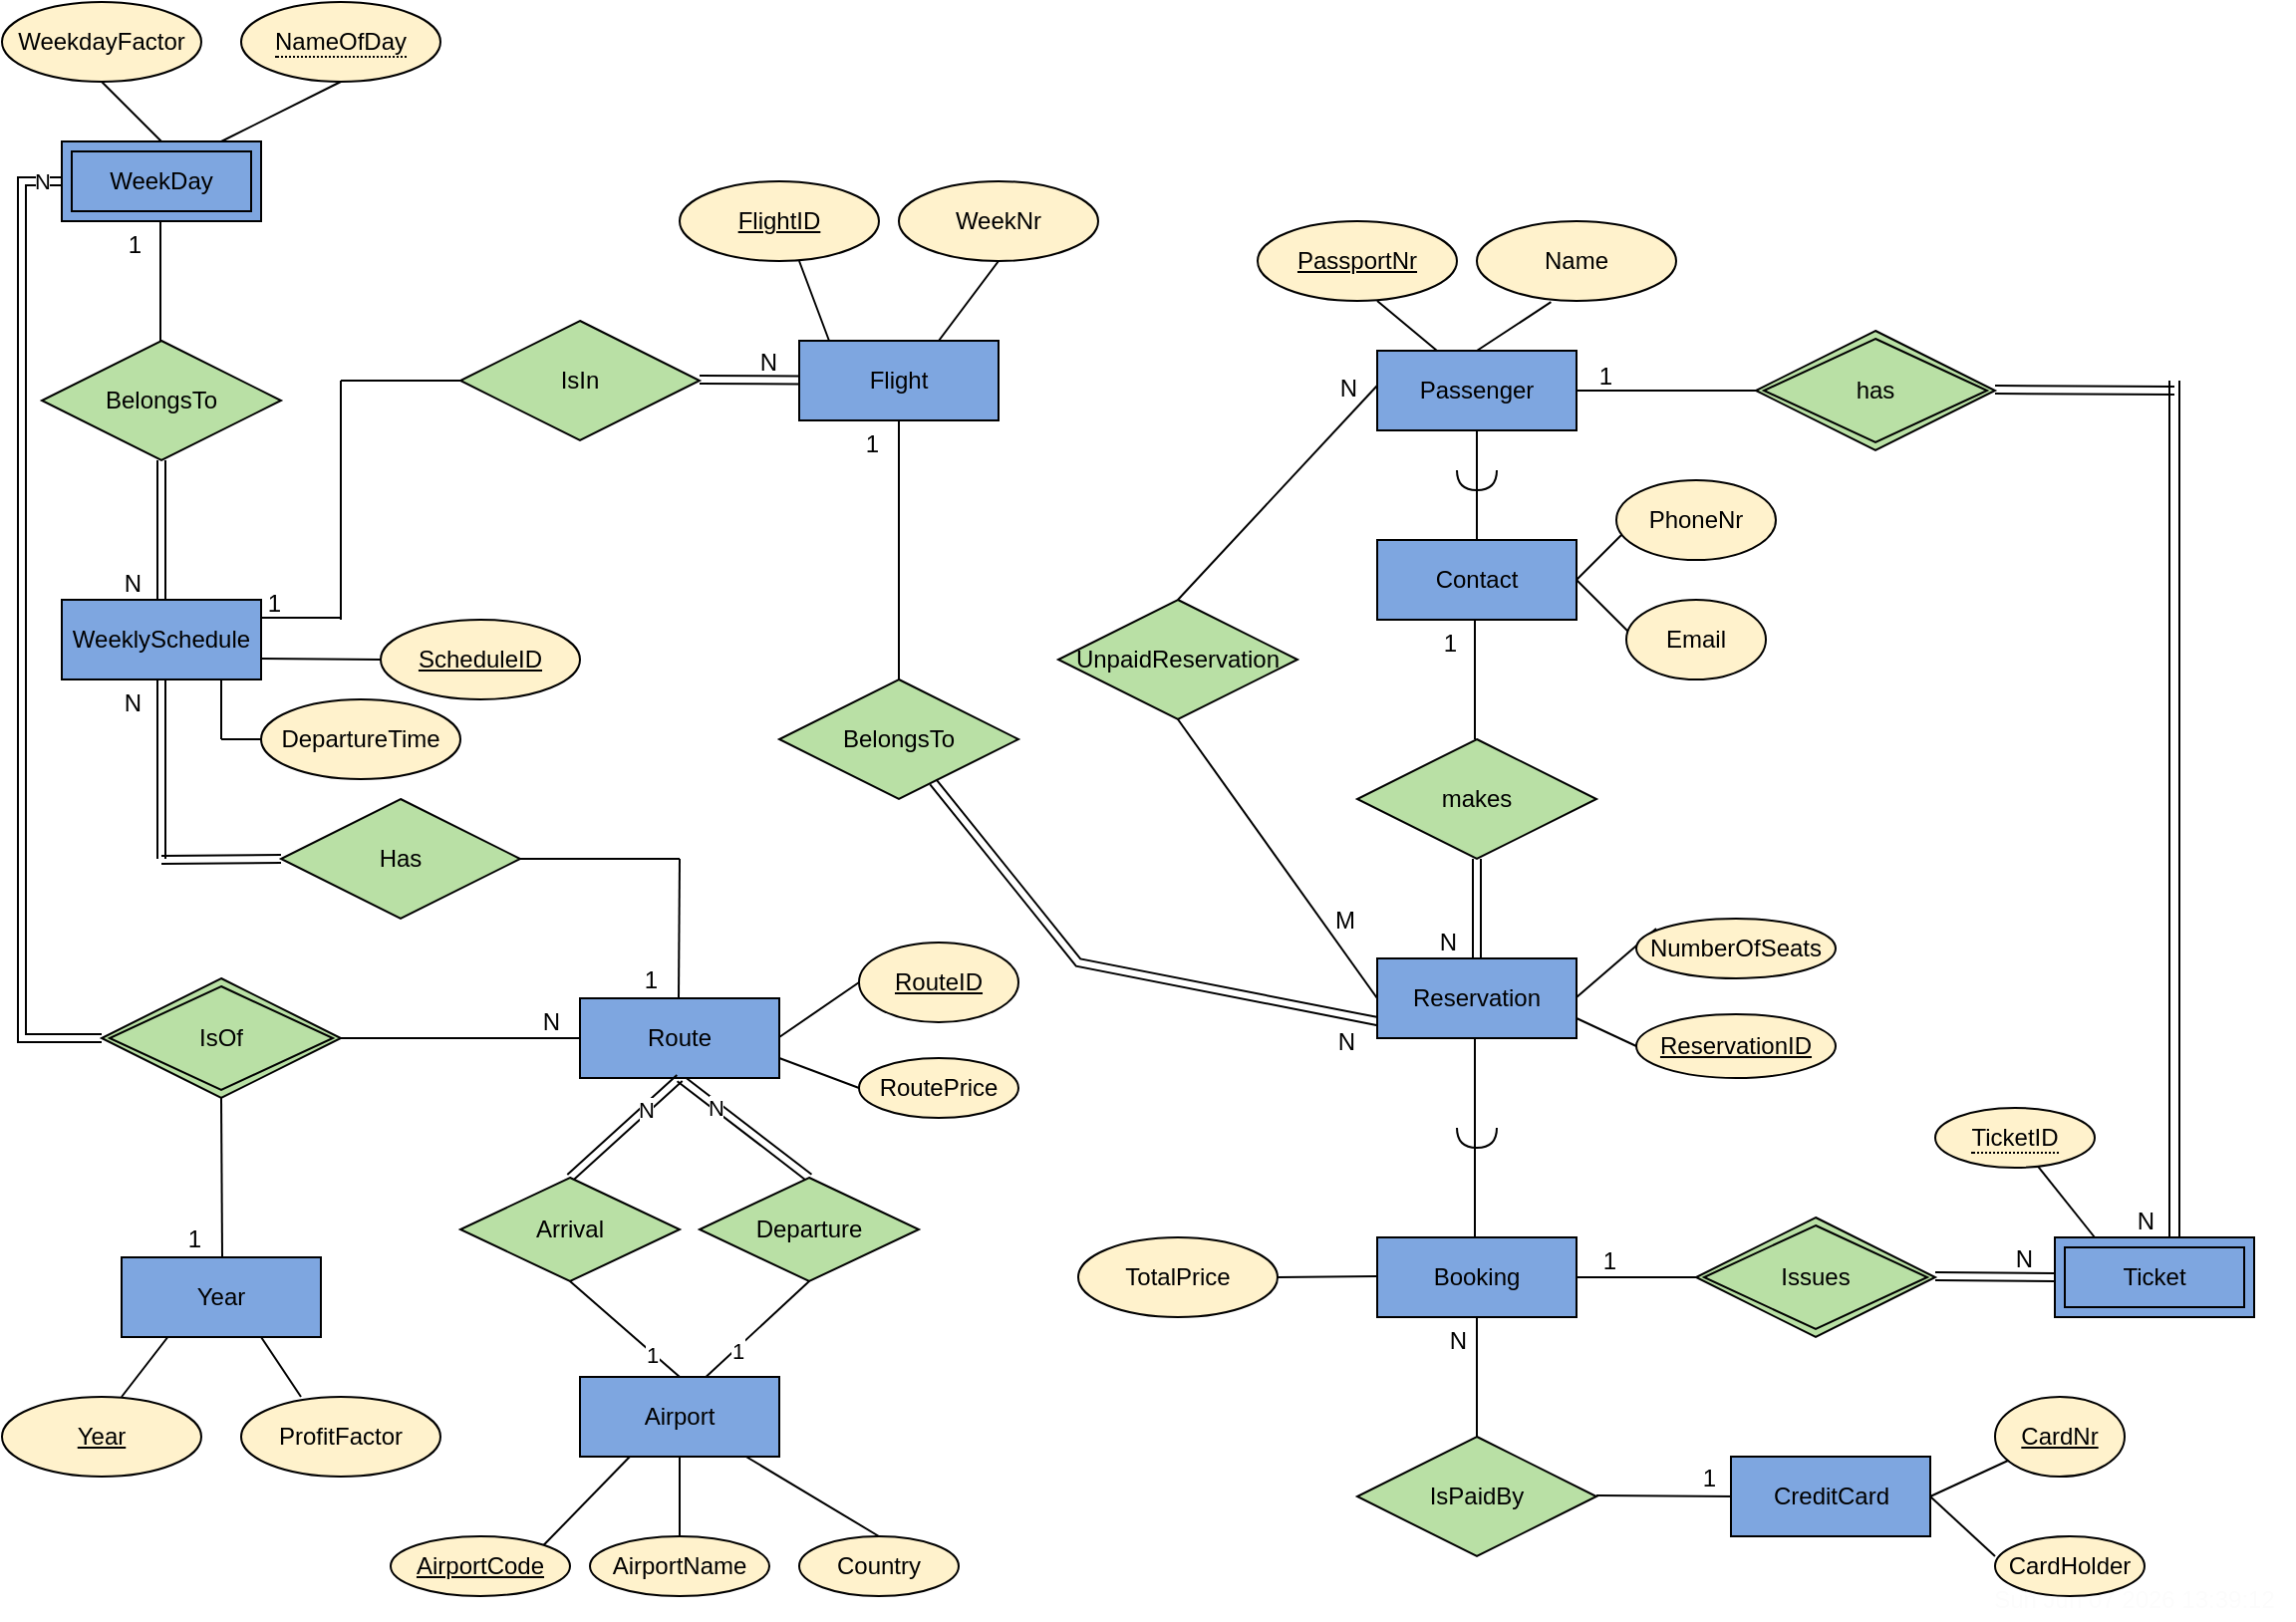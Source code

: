 <mxfile version="15.9.1" type="device" pages="2"><diagram id="l3PhLfIEEx4KEpYzrtBJ" name="EER Model"><mxGraphModel dx="1038" dy="579" grid="1" gridSize="10" guides="1" tooltips="1" connect="1" arrows="1" fold="0" page="1" pageScale="1" pageWidth="1169" pageHeight="827" math="0" shadow="0"><root><mxCell id="0"/><mxCell id="1" parent="0"/><UserObject label="%date{ddd mmm dd yyyy HH:MM:ss}%" placeholders="1" id="hCRLPxILE3BBqmNvxjHh-2"><mxCell style="text;html=1;align=center;verticalAlign=middle;whiteSpace=wrap;overflow=hidden;fontColor=#FCFCFC;movable=0;resizable=0;rotatable=0;deletable=0;editable=0;connectable=0;" parent="1" vertex="1"><mxGeometry x="1000" y="800" width="160" height="20" as="geometry"/></mxCell></UserObject><mxCell id="CUVKAqyjt4jXCFWl3Hda-12" value="Passenger" style="whiteSpace=wrap;html=1;align=center;strokeColor=#000000;fillColor=#7EA6E0;" parent="1" vertex="1"><mxGeometry x="700" y="183" width="100" height="40" as="geometry"/></mxCell><mxCell id="CUVKAqyjt4jXCFWl3Hda-13" value="&lt;u&gt;PassportNr&lt;/u&gt;" style="ellipse;whiteSpace=wrap;html=1;align=center;fillColor=#FFF2CC;" parent="1" vertex="1"><mxGeometry x="640" y="118" width="100" height="40" as="geometry"/></mxCell><mxCell id="CUVKAqyjt4jXCFWl3Hda-14" value="" style="endArrow=none;html=1;rounded=0;" parent="1" edge="1"><mxGeometry width="50" height="50" relative="1" as="geometry"><mxPoint x="730" y="183" as="sourcePoint"/><mxPoint x="700" y="158" as="targetPoint"/><Array as="points"><mxPoint x="730" y="183"/></Array></mxGeometry></mxCell><mxCell id="CUVKAqyjt4jXCFWl3Hda-15" value="" style="endArrow=none;html=1;rounded=0;entryX=0.372;entryY=1.015;entryDx=0;entryDy=0;entryPerimeter=0;" parent="1" target="CUVKAqyjt4jXCFWl3Hda-16" edge="1"><mxGeometry width="50" height="50" relative="1" as="geometry"><mxPoint x="750" y="183" as="sourcePoint"/><mxPoint x="785" y="162" as="targetPoint"/></mxGeometry></mxCell><mxCell id="CUVKAqyjt4jXCFWl3Hda-16" value="Name" style="ellipse;whiteSpace=wrap;html=1;align=center;fillColor=#FFF2CC;" parent="1" vertex="1"><mxGeometry x="750" y="118" width="100" height="40" as="geometry"/></mxCell><mxCell id="CUVKAqyjt4jXCFWl3Hda-22" value="" style="endArrow=none;html=1;rounded=0;startArrow=none;exitX=1;exitY=0.5;exitDx=0;exitDy=0;exitPerimeter=0;" parent="1" source="CUVKAqyjt4jXCFWl3Hda-71" edge="1"><mxGeometry relative="1" as="geometry"><mxPoint x="750" y="278" as="sourcePoint"/><mxPoint x="750" y="223" as="targetPoint"/></mxGeometry></mxCell><mxCell id="CUVKAqyjt4jXCFWl3Hda-24" value="makes" style="shape=rhombus;perimeter=rhombusPerimeter;whiteSpace=wrap;html=1;align=center;fillColor=#B9E0A5;" parent="1" vertex="1"><mxGeometry x="690" y="378" width="120" height="60" as="geometry"/></mxCell><mxCell id="ZfGHbv8mE_BTkcwPPq00-4" style="rounded=0;orthogonalLoop=1;jettySize=auto;html=1;exitX=1;exitY=0.75;exitDx=0;exitDy=0;entryX=0;entryY=0.5;entryDx=0;entryDy=0;endArrow=none;endFill=0;" parent="1" source="CUVKAqyjt4jXCFWl3Hda-31" target="CUVKAqyjt4jXCFWl3Hda-48" edge="1"><mxGeometry relative="1" as="geometry"/></mxCell><mxCell id="CUVKAqyjt4jXCFWl3Hda-31" value="Reservation" style="whiteSpace=wrap;html=1;align=center;fillColor=#7EA6E0;" parent="1" vertex="1"><mxGeometry x="700" y="488" width="100" height="40" as="geometry"/></mxCell><mxCell id="CUVKAqyjt4jXCFWl3Hda-32" value="" style="endArrow=none;html=1;rounded=0;" parent="1" edge="1"><mxGeometry relative="1" as="geometry"><mxPoint x="749" y="628" as="sourcePoint"/><mxPoint x="749" y="528" as="targetPoint"/></mxGeometry></mxCell><mxCell id="CUVKAqyjt4jXCFWl3Hda-43" value="" style="endArrow=none;html=1;rounded=0;" parent="1" edge="1"><mxGeometry width="50" height="50" relative="1" as="geometry"><mxPoint x="800" y="298" as="sourcePoint"/><mxPoint x="830" y="268" as="targetPoint"/></mxGeometry></mxCell><mxCell id="CUVKAqyjt4jXCFWl3Hda-44" value="PhoneNr" style="ellipse;whiteSpace=wrap;html=1;align=center;fillColor=#FFF2CC;" parent="1" vertex="1"><mxGeometry x="820" y="248" width="80" height="40" as="geometry"/></mxCell><mxCell id="CUVKAqyjt4jXCFWl3Hda-45" value="" style="endArrow=none;html=1;rounded=0;" parent="1" edge="1"><mxGeometry width="50" height="50" relative="1" as="geometry"><mxPoint x="800" y="298" as="sourcePoint"/><mxPoint x="830" y="328" as="targetPoint"/></mxGeometry></mxCell><mxCell id="CUVKAqyjt4jXCFWl3Hda-46" value="Email" style="ellipse;whiteSpace=wrap;html=1;align=center;fillColor=#FFF2CC;" parent="1" vertex="1"><mxGeometry x="825" y="308" width="70" height="40" as="geometry"/></mxCell><mxCell id="CUVKAqyjt4jXCFWl3Hda-47" value="" style="endArrow=none;html=1;rounded=0;" parent="1" edge="1"><mxGeometry width="50" height="50" relative="1" as="geometry"><mxPoint x="800" y="507.5" as="sourcePoint"/><mxPoint x="840" y="473" as="targetPoint"/></mxGeometry></mxCell><mxCell id="CUVKAqyjt4jXCFWl3Hda-48" value="&lt;u&gt;ReservationID&lt;/u&gt;" style="ellipse;whiteSpace=wrap;html=1;align=center;fillColor=#FFF2CC;" parent="1" vertex="1"><mxGeometry x="830" y="516" width="100" height="32" as="geometry"/></mxCell><mxCell id="CUVKAqyjt4jXCFWl3Hda-51" value="NumberOfSeats" style="ellipse;whiteSpace=wrap;html=1;align=center;fillColor=#FFF2CC;" parent="1" vertex="1"><mxGeometry x="830" y="468" width="100" height="30" as="geometry"/></mxCell><mxCell id="CUVKAqyjt4jXCFWl3Hda-55" value="CardHolder" style="ellipse;whiteSpace=wrap;html=1;align=center;fillColor=#FFF2CC;" parent="1" vertex="1"><mxGeometry x="1010" y="778" width="75" height="30" as="geometry"/></mxCell><mxCell id="CUVKAqyjt4jXCFWl3Hda-58" value="" style="endArrow=none;html=1;rounded=0;" parent="1" edge="1"><mxGeometry relative="1" as="geometry"><mxPoint x="890" y="203" as="sourcePoint"/><mxPoint x="800" y="203" as="targetPoint"/></mxGeometry></mxCell><mxCell id="CUVKAqyjt4jXCFWl3Hda-59" value="1" style="resizable=0;html=1;align=right;verticalAlign=bottom;" parent="CUVKAqyjt4jXCFWl3Hda-58" connectable="0" vertex="1"><mxGeometry x="1" relative="1" as="geometry"><mxPoint x="18" y="1" as="offset"/></mxGeometry></mxCell><mxCell id="CUVKAqyjt4jXCFWl3Hda-61" value="has" style="shape=rhombus;double=1;perimeter=rhombusPerimeter;whiteSpace=wrap;html=1;align=center;fillColor=#B9E0A5;" parent="1" vertex="1"><mxGeometry x="890" y="173" width="120" height="60" as="geometry"/></mxCell><mxCell id="CUVKAqyjt4jXCFWl3Hda-62" value="" style="shape=link;html=1;rounded=0;" parent="1" edge="1"><mxGeometry relative="1" as="geometry"><mxPoint x="1010" y="202.5" as="sourcePoint"/><mxPoint x="1100" y="203" as="targetPoint"/></mxGeometry></mxCell><mxCell id="CUVKAqyjt4jXCFWl3Hda-68" value="" style="shape=link;html=1;rounded=0;width=5;" parent="1" edge="1"><mxGeometry relative="1" as="geometry"><mxPoint x="1100" y="198" as="sourcePoint"/><mxPoint x="1100" y="628" as="targetPoint"/></mxGeometry></mxCell><mxCell id="CUVKAqyjt4jXCFWl3Hda-70" value="N" style="resizable=0;html=1;align=right;verticalAlign=bottom;" parent="CUVKAqyjt4jXCFWl3Hda-68" connectable="0" vertex="1"><mxGeometry x="1" relative="1" as="geometry"><mxPoint x="-10" as="offset"/></mxGeometry></mxCell><mxCell id="CUVKAqyjt4jXCFWl3Hda-71" value="" style="shape=requiredInterface;html=1;verticalLabelPosition=bottom;sketch=0;rotation=90;" parent="1" vertex="1"><mxGeometry x="745" y="238" width="10" height="20" as="geometry"/></mxCell><mxCell id="CUVKAqyjt4jXCFWl3Hda-75" value="" style="endArrow=none;html=1;rounded=0;" parent="1" target="CUVKAqyjt4jXCFWl3Hda-71" edge="1"><mxGeometry relative="1" as="geometry"><mxPoint x="750" y="278" as="sourcePoint"/><mxPoint x="750" y="223" as="targetPoint"/></mxGeometry></mxCell><mxCell id="CUVKAqyjt4jXCFWl3Hda-76" value="Contact" style="whiteSpace=wrap;html=1;align=center;fillColor=#7EA6E0;" parent="1" vertex="1"><mxGeometry x="700" y="278" width="100" height="40" as="geometry"/></mxCell><mxCell id="CUVKAqyjt4jXCFWl3Hda-77" value="" style="endArrow=none;html=1;rounded=0;" parent="1" edge="1"><mxGeometry relative="1" as="geometry"><mxPoint x="749" y="318" as="sourcePoint"/><mxPoint x="749" y="378" as="targetPoint"/></mxGeometry></mxCell><mxCell id="CUVKAqyjt4jXCFWl3Hda-78" value="1" style="resizable=0;html=1;align=right;verticalAlign=bottom;" parent="CUVKAqyjt4jXCFWl3Hda-77" connectable="0" vertex="1"><mxGeometry x="1" relative="1" as="geometry"><mxPoint x="-9" y="-40" as="offset"/></mxGeometry></mxCell><mxCell id="CUVKAqyjt4jXCFWl3Hda-79" value="" style="endArrow=none;html=1;rounded=0;shape=link;" parent="1" edge="1"><mxGeometry relative="1" as="geometry"><mxPoint x="750" y="438" as="sourcePoint"/><mxPoint x="750" y="488" as="targetPoint"/></mxGeometry></mxCell><mxCell id="CUVKAqyjt4jXCFWl3Hda-80" value="N" style="resizable=0;html=1;align=right;verticalAlign=bottom;" parent="CUVKAqyjt4jXCFWl3Hda-79" connectable="0" vertex="1"><mxGeometry x="1" relative="1" as="geometry"><mxPoint x="-10" as="offset"/></mxGeometry></mxCell><mxCell id="CUVKAqyjt4jXCFWl3Hda-81" value="" style="shape=requiredInterface;html=1;verticalLabelPosition=bottom;sketch=0;rotation=90;" parent="1" vertex="1"><mxGeometry x="745" y="568" width="10" height="20" as="geometry"/></mxCell><mxCell id="CUVKAqyjt4jXCFWl3Hda-82" value="Booking" style="whiteSpace=wrap;html=1;align=center;fillColor=#7EA6E0;" parent="1" vertex="1"><mxGeometry x="700" y="628" width="100" height="40" as="geometry"/></mxCell><mxCell id="CUVKAqyjt4jXCFWl3Hda-83" value="IsPaidBy" style="shape=rhombus;perimeter=rhombusPerimeter;whiteSpace=wrap;html=1;align=center;fillColor=#B9E0A5;" parent="1" vertex="1"><mxGeometry x="690" y="728" width="120" height="60" as="geometry"/></mxCell><mxCell id="CUVKAqyjt4jXCFWl3Hda-84" value="" style="endArrow=none;html=1;rounded=0;" parent="1" edge="1"><mxGeometry relative="1" as="geometry"><mxPoint x="750" y="728" as="sourcePoint"/><mxPoint x="750" y="668" as="targetPoint"/></mxGeometry></mxCell><mxCell id="CUVKAqyjt4jXCFWl3Hda-85" value="N" style="resizable=0;html=1;align=right;verticalAlign=bottom;" parent="CUVKAqyjt4jXCFWl3Hda-84" connectable="0" vertex="1"><mxGeometry x="1" relative="1" as="geometry"><mxPoint x="-5" y="20" as="offset"/></mxGeometry></mxCell><mxCell id="CUVKAqyjt4jXCFWl3Hda-87" value="" style="endArrow=none;html=1;rounded=0;" parent="1" edge="1"><mxGeometry relative="1" as="geometry"><mxPoint x="860" y="648" as="sourcePoint"/><mxPoint x="800" y="648" as="targetPoint"/></mxGeometry></mxCell><mxCell id="CUVKAqyjt4jXCFWl3Hda-88" value="1" style="resizable=0;html=1;align=right;verticalAlign=bottom;" parent="CUVKAqyjt4jXCFWl3Hda-87" connectable="0" vertex="1"><mxGeometry x="1" relative="1" as="geometry"><mxPoint x="20" as="offset"/></mxGeometry></mxCell><mxCell id="CUVKAqyjt4jXCFWl3Hda-90" value="Issues" style="shape=rhombus;double=1;perimeter=rhombusPerimeter;whiteSpace=wrap;html=1;align=center;fillColor=#B9E0A5;" parent="1" vertex="1"><mxGeometry x="860" y="618" width="120" height="60" as="geometry"/></mxCell><mxCell id="CUVKAqyjt4jXCFWl3Hda-91" value="" style="shape=link;html=1;rounded=0;" parent="1" edge="1"><mxGeometry relative="1" as="geometry"><mxPoint x="980" y="647.5" as="sourcePoint"/><mxPoint x="1040" y="648" as="targetPoint"/></mxGeometry></mxCell><mxCell id="CUVKAqyjt4jXCFWl3Hda-92" value="N" style="resizable=0;html=1;align=right;verticalAlign=bottom;" parent="CUVKAqyjt4jXCFWl3Hda-91" connectable="0" vertex="1"><mxGeometry x="1" relative="1" as="geometry"><mxPoint x="-10" as="offset"/></mxGeometry></mxCell><mxCell id="CUVKAqyjt4jXCFWl3Hda-93" value="Ticket" style="shape=ext;margin=3;double=1;whiteSpace=wrap;html=1;align=center;fillColor=#7EA6E0;" parent="1" vertex="1"><mxGeometry x="1040" y="628" width="100" height="40" as="geometry"/></mxCell><mxCell id="CUVKAqyjt4jXCFWl3Hda-94" value="" style="endArrow=none;html=1;rounded=0;" parent="1" target="qjoFn0oZ6P4Fnz5hLqm9-3" edge="1"><mxGeometry width="50" height="50" relative="1" as="geometry"><mxPoint x="1060" y="628" as="sourcePoint"/><mxPoint x="1027.027" y="596.647" as="targetPoint"/></mxGeometry></mxCell><mxCell id="CUVKAqyjt4jXCFWl3Hda-97" value="" style="endArrow=none;html=1;rounded=0;" parent="1" edge="1"><mxGeometry relative="1" as="geometry"><mxPoint x="810" y="757.5" as="sourcePoint"/><mxPoint x="880" y="758" as="targetPoint"/></mxGeometry></mxCell><mxCell id="CUVKAqyjt4jXCFWl3Hda-98" value="1" style="resizable=0;html=1;align=right;verticalAlign=bottom;" parent="CUVKAqyjt4jXCFWl3Hda-97" connectable="0" vertex="1"><mxGeometry x="1" relative="1" as="geometry"><mxPoint x="-9" as="offset"/></mxGeometry></mxCell><mxCell id="CUVKAqyjt4jXCFWl3Hda-99" value="CreditCard" style="whiteSpace=wrap;html=1;align=center;fillColor=#7EA6E0;" parent="1" vertex="1"><mxGeometry x="877.5" y="738" width="100" height="40" as="geometry"/></mxCell><mxCell id="CUVKAqyjt4jXCFWl3Hda-100" value="" style="endArrow=none;html=1;rounded=0;" parent="1" target="CUVKAqyjt4jXCFWl3Hda-101" edge="1"><mxGeometry width="50" height="50" relative="1" as="geometry"><mxPoint x="977.5" y="758" as="sourcePoint"/><mxPoint x="1020" y="728" as="targetPoint"/></mxGeometry></mxCell><mxCell id="CUVKAqyjt4jXCFWl3Hda-101" value="&lt;u&gt;CardNr&lt;/u&gt;" style="ellipse;whiteSpace=wrap;html=1;align=center;fillColor=#FFF2CC;" parent="1" vertex="1"><mxGeometry x="1010" y="708" width="65" height="40" as="geometry"/></mxCell><mxCell id="CUVKAqyjt4jXCFWl3Hda-102" value="" style="endArrow=none;html=1;rounded=0;" parent="1" edge="1"><mxGeometry width="50" height="50" relative="1" as="geometry"><mxPoint x="977.5" y="758" as="sourcePoint"/><mxPoint x="1010" y="788" as="targetPoint"/></mxGeometry></mxCell><mxCell id="CUVKAqyjt4jXCFWl3Hda-103" value="" style="endArrow=none;html=1;rounded=0;" parent="1" edge="1"><mxGeometry width="50" height="50" relative="1" as="geometry"><mxPoint x="650" y="648" as="sourcePoint"/><mxPoint x="700" y="647.5" as="targetPoint"/></mxGeometry></mxCell><mxCell id="CUVKAqyjt4jXCFWl3Hda-104" value="TotalPrice" style="ellipse;whiteSpace=wrap;html=1;align=center;fillColor=#FFF2CC;" parent="1" vertex="1"><mxGeometry x="550" y="628" width="100" height="40" as="geometry"/></mxCell><mxCell id="CUVKAqyjt4jXCFWl3Hda-105" value="" style="endArrow=none;html=1;rounded=0;" parent="1" edge="1"><mxGeometry relative="1" as="geometry"><mxPoint x="600" y="308" as="sourcePoint"/><mxPoint x="700" y="200.5" as="targetPoint"/></mxGeometry></mxCell><mxCell id="CUVKAqyjt4jXCFWl3Hda-106" value="N" style="resizable=0;html=1;align=right;verticalAlign=bottom;" parent="CUVKAqyjt4jXCFWl3Hda-105" connectable="0" vertex="1"><mxGeometry x="1" relative="1" as="geometry"><mxPoint x="-10" y="10" as="offset"/></mxGeometry></mxCell><mxCell id="CUVKAqyjt4jXCFWl3Hda-107" value="" style="endArrow=none;html=1;rounded=0;exitX=0.5;exitY=1;exitDx=0;exitDy=0;" parent="1" source="CUVKAqyjt4jXCFWl3Hda-109" edge="1"><mxGeometry relative="1" as="geometry"><mxPoint x="600" y="418" as="sourcePoint"/><mxPoint x="700" y="508" as="targetPoint"/></mxGeometry></mxCell><mxCell id="CUVKAqyjt4jXCFWl3Hda-108" value="M" style="resizable=0;html=1;align=right;verticalAlign=bottom;" parent="CUVKAqyjt4jXCFWl3Hda-107" connectable="0" vertex="1"><mxGeometry x="1" relative="1" as="geometry"><mxPoint x="-10" y="-30" as="offset"/></mxGeometry></mxCell><mxCell id="CUVKAqyjt4jXCFWl3Hda-109" value="UnpaidReservation" style="shape=rhombus;perimeter=rhombusPerimeter;whiteSpace=wrap;html=1;align=center;fillColor=#B9E0A5;" parent="1" vertex="1"><mxGeometry x="540" y="308" width="120" height="60" as="geometry"/></mxCell><mxCell id="CUVKAqyjt4jXCFWl3Hda-110" value="BelongsTo" style="shape=rhombus;perimeter=rhombusPerimeter;whiteSpace=wrap;html=1;align=center;fillColor=#B9E0A5;" parent="1" vertex="1"><mxGeometry x="400" y="348" width="120" height="60" as="geometry"/></mxCell><mxCell id="CUVKAqyjt4jXCFWl3Hda-113" value="" style="shape=link;html=1;rounded=0;" parent="1" source="CUVKAqyjt4jXCFWl3Hda-110" edge="1"><mxGeometry relative="1" as="geometry"><mxPoint x="600" y="488" as="sourcePoint"/><mxPoint x="700" y="519.5" as="targetPoint"/><Array as="points"><mxPoint x="550" y="490"/></Array></mxGeometry></mxCell><mxCell id="CUVKAqyjt4jXCFWl3Hda-114" value="N" style="resizable=0;html=1;align=right;verticalAlign=bottom;" parent="CUVKAqyjt4jXCFWl3Hda-113" connectable="0" vertex="1"><mxGeometry x="1" relative="1" as="geometry"><mxPoint x="-10" y="19" as="offset"/></mxGeometry></mxCell><mxCell id="PHRslJDTPJIxb-q-dxm1-2" style="rounded=0;orthogonalLoop=1;jettySize=auto;html=1;exitX=0.5;exitY=1;exitDx=0;exitDy=0;shape=link;entryX=0.5;entryY=0;entryDx=0;entryDy=0;" parent="1" source="CUVKAqyjt4jXCFWl3Hda-115" target="PHRslJDTPJIxb-q-dxm1-1" edge="1"><mxGeometry relative="1" as="geometry"/></mxCell><mxCell id="8i-KFFsgLeYmhbGpXm0s-5" value="N" style="edgeLabel;html=1;align=center;verticalAlign=middle;resizable=0;points=[];" parent="PHRslJDTPJIxb-q-dxm1-2" vertex="1" connectable="0"><mxGeometry x="-0.441" y="-1" relative="1" as="geometry"><mxPoint as="offset"/></mxGeometry></mxCell><mxCell id="CUVKAqyjt4jXCFWl3Hda-115" value="Route" style="whiteSpace=wrap;html=1;align=center;fillColor=#7EA6E0;" parent="1" vertex="1"><mxGeometry x="300" y="508" width="100" height="40" as="geometry"/></mxCell><mxCell id="CUVKAqyjt4jXCFWl3Hda-116" value="" style="shape=link;html=1;rounded=0;exitX=0.5;exitY=0;exitDx=0;exitDy=0;entryX=0.5;entryY=1;entryDx=0;entryDy=0;" parent="1" source="CUVKAqyjt4jXCFWl3Hda-118" target="CUVKAqyjt4jXCFWl3Hda-115" edge="1"><mxGeometry relative="1" as="geometry"><mxPoint x="350" y="598" as="sourcePoint"/><mxPoint x="350" y="548" as="targetPoint"/></mxGeometry></mxCell><mxCell id="8i-KFFsgLeYmhbGpXm0s-6" value="N" style="edgeLabel;html=1;align=center;verticalAlign=middle;resizable=0;points=[];" parent="CUVKAqyjt4jXCFWl3Hda-116" vertex="1" connectable="0"><mxGeometry x="0.36" relative="1" as="geometry"><mxPoint as="offset"/></mxGeometry></mxCell><mxCell id="PHRslJDTPJIxb-q-dxm1-3" style="edgeStyle=none;rounded=0;orthogonalLoop=1;jettySize=auto;html=1;exitX=0.5;exitY=1;exitDx=0;exitDy=0;entryX=0.5;entryY=0;entryDx=0;entryDy=0;endArrow=none;endFill=0;" parent="1" source="CUVKAqyjt4jXCFWl3Hda-118" target="CUVKAqyjt4jXCFWl3Hda-121" edge="1"><mxGeometry relative="1" as="geometry"/></mxCell><mxCell id="8i-KFFsgLeYmhbGpXm0s-1" value="1" style="edgeLabel;html=1;align=center;verticalAlign=middle;resizable=0;points=[];" parent="PHRslJDTPJIxb-q-dxm1-3" vertex="1" connectable="0"><mxGeometry x="0.5" y="-1" relative="1" as="geometry"><mxPoint as="offset"/></mxGeometry></mxCell><mxCell id="CUVKAqyjt4jXCFWl3Hda-118" value="Arrival" style="shape=rhombus;perimeter=rhombusPerimeter;whiteSpace=wrap;html=1;align=center;fillColor=#B9E0A5;" parent="1" vertex="1"><mxGeometry x="240" y="598" width="110" height="52" as="geometry"/></mxCell><mxCell id="CUVKAqyjt4jXCFWl3Hda-119" value="" style="endArrow=none;html=1;rounded=0;exitX=0.5;exitY=1;exitDx=0;exitDy=0;entryX=0.628;entryY=0.01;entryDx=0;entryDy=0;entryPerimeter=0;" parent="1" source="PHRslJDTPJIxb-q-dxm1-1" target="CUVKAqyjt4jXCFWl3Hda-121" edge="1"><mxGeometry relative="1" as="geometry"><mxPoint x="389.5" y="648" as="sourcePoint"/><mxPoint x="390" y="698" as="targetPoint"/></mxGeometry></mxCell><mxCell id="8i-KFFsgLeYmhbGpXm0s-2" value="1" style="edgeLabel;html=1;align=center;verticalAlign=middle;resizable=0;points=[];" parent="CUVKAqyjt4jXCFWl3Hda-119" vertex="1" connectable="0"><mxGeometry x="0.402" y="1" relative="1" as="geometry"><mxPoint as="offset"/></mxGeometry></mxCell><mxCell id="CUVKAqyjt4jXCFWl3Hda-121" value="Airport" style="whiteSpace=wrap;html=1;align=center;fillColor=#7EA6E0;" parent="1" vertex="1"><mxGeometry x="300" y="698" width="100" height="40" as="geometry"/></mxCell><mxCell id="CUVKAqyjt4jXCFWl3Hda-122" value="" style="endArrow=none;html=1;rounded=0;exitX=1;exitY=0;exitDx=0;exitDy=0;entryX=0.25;entryY=1;entryDx=0;entryDy=0;" parent="1" source="CUVKAqyjt4jXCFWl3Hda-123" target="CUVKAqyjt4jXCFWl3Hda-121" edge="1"><mxGeometry width="50" height="50" relative="1" as="geometry"><mxPoint x="300" y="765" as="sourcePoint"/><mxPoint x="350" y="738" as="targetPoint"/></mxGeometry></mxCell><mxCell id="CUVKAqyjt4jXCFWl3Hda-123" value="&lt;u&gt;AirportCode&lt;/u&gt;" style="ellipse;whiteSpace=wrap;html=1;align=center;fillColor=#FFF2CC;" parent="1" vertex="1"><mxGeometry x="205" y="778" width="90" height="30" as="geometry"/></mxCell><mxCell id="CUVKAqyjt4jXCFWl3Hda-125" value="AirportName" style="ellipse;whiteSpace=wrap;html=1;align=center;fillColor=#FFF2CC;" parent="1" vertex="1"><mxGeometry x="305" y="778" width="90" height="30" as="geometry"/></mxCell><mxCell id="CUVKAqyjt4jXCFWl3Hda-127" value="" style="endArrow=none;html=1;rounded=0;entryX=0.5;entryY=1;entryDx=0;entryDy=0;exitX=0.5;exitY=0;exitDx=0;exitDy=0;" parent="1" source="CUVKAqyjt4jXCFWl3Hda-125" target="CUVKAqyjt4jXCFWl3Hda-121" edge="1"><mxGeometry width="50" height="50" relative="1" as="geometry"><mxPoint x="390" y="778" as="sourcePoint"/><mxPoint x="390" y="738" as="targetPoint"/></mxGeometry></mxCell><mxCell id="CUVKAqyjt4jXCFWl3Hda-128" value="" style="endArrow=none;html=1;rounded=0;entryX=0.5;entryY=0;entryDx=0;entryDy=0;" parent="1" source="CUVKAqyjt4jXCFWl3Hda-121" target="CUVKAqyjt4jXCFWl3Hda-129" edge="1"><mxGeometry width="50" height="50" relative="1" as="geometry"><mxPoint x="360" y="738" as="sourcePoint"/><mxPoint x="410" y="778" as="targetPoint"/></mxGeometry></mxCell><mxCell id="CUVKAqyjt4jXCFWl3Hda-129" value="Country" style="ellipse;whiteSpace=wrap;html=1;align=center;fillColor=#FFF2CC;" parent="1" vertex="1"><mxGeometry x="410" y="778" width="80" height="30" as="geometry"/></mxCell><mxCell id="CUVKAqyjt4jXCFWl3Hda-130" value="" style="endArrow=none;html=1;rounded=0;entryX=0;entryY=0.5;entryDx=0;entryDy=0;" parent="1" target="CUVKAqyjt4jXCFWl3Hda-131" edge="1"><mxGeometry width="50" height="50" relative="1" as="geometry"><mxPoint x="400" y="527.5" as="sourcePoint"/><mxPoint x="440" y="528" as="targetPoint"/></mxGeometry></mxCell><mxCell id="CUVKAqyjt4jXCFWl3Hda-131" value="RouteID" style="ellipse;whiteSpace=wrap;html=1;align=center;fontStyle=4;fillColor=#FFF2CC;" parent="1" vertex="1"><mxGeometry x="440" y="480" width="80" height="40" as="geometry"/></mxCell><mxCell id="CUVKAqyjt4jXCFWl3Hda-133" value="" style="endArrow=none;html=1;rounded=0;entryX=0;entryY=0.5;entryDx=0;entryDy=0;" parent="1" target="CUVKAqyjt4jXCFWl3Hda-134" edge="1"><mxGeometry width="50" height="50" relative="1" as="geometry"><mxPoint x="400" y="538" as="sourcePoint"/><mxPoint x="431" y="548" as="targetPoint"/></mxGeometry></mxCell><mxCell id="CUVKAqyjt4jXCFWl3Hda-134" value="RoutePrice" style="ellipse;whiteSpace=wrap;html=1;align=center;fillColor=#FFF2CC;" parent="1" vertex="1"><mxGeometry x="440" y="538" width="80" height="30" as="geometry"/></mxCell><mxCell id="CUVKAqyjt4jXCFWl3Hda-135" value="Year" style="whiteSpace=wrap;html=1;align=center;fillColor=#7EA6E0;" parent="1" vertex="1"><mxGeometry x="70" y="638" width="100" height="40" as="geometry"/></mxCell><mxCell id="CUVKAqyjt4jXCFWl3Hda-136" value="" style="endArrow=none;html=1;rounded=0;" parent="1" edge="1"><mxGeometry width="50" height="50" relative="1" as="geometry"><mxPoint x="70" y="708" as="sourcePoint"/><mxPoint x="93.18" y="677.997" as="targetPoint"/></mxGeometry></mxCell><mxCell id="CUVKAqyjt4jXCFWl3Hda-137" value="Year" style="ellipse;whiteSpace=wrap;html=1;align=center;fontStyle=4;fillColor=#FFF2CC;" parent="1" vertex="1"><mxGeometry x="10" y="708" width="100" height="40" as="geometry"/></mxCell><mxCell id="CUVKAqyjt4jXCFWl3Hda-138" value="" style="endArrow=none;html=1;rounded=0;" parent="1" edge="1"><mxGeometry width="50" height="50" relative="1" as="geometry"><mxPoint x="160" y="708" as="sourcePoint"/><mxPoint x="140" y="678" as="targetPoint"/></mxGeometry></mxCell><mxCell id="CUVKAqyjt4jXCFWl3Hda-139" value="ProfitFactor" style="ellipse;whiteSpace=wrap;html=1;align=center;fillColor=#FFF2CC;" parent="1" vertex="1"><mxGeometry x="130" y="708" width="100" height="40" as="geometry"/></mxCell><mxCell id="CUVKAqyjt4jXCFWl3Hda-142" value="" style="endArrow=none;html=1;rounded=0;exitX=0.5;exitY=1;exitDx=0;exitDy=0;" parent="1" source="CUVKAqyjt4jXCFWl3Hda-144" edge="1"><mxGeometry relative="1" as="geometry"><mxPoint x="121" y="578" as="sourcePoint"/><mxPoint x="120.5" y="638" as="targetPoint"/></mxGeometry></mxCell><mxCell id="CUVKAqyjt4jXCFWl3Hda-143" value="1" style="resizable=0;html=1;align=right;verticalAlign=bottom;" parent="CUVKAqyjt4jXCFWl3Hda-142" connectable="0" vertex="1"><mxGeometry x="1" relative="1" as="geometry"><mxPoint x="-10" as="offset"/></mxGeometry></mxCell><mxCell id="CUVKAqyjt4jXCFWl3Hda-144" value="IsOf" style="shape=rhombus;double=1;perimeter=rhombusPerimeter;whiteSpace=wrap;html=1;align=center;fillColor=#B9E0A5;" parent="1" vertex="1"><mxGeometry x="60" y="498" width="120" height="60" as="geometry"/></mxCell><mxCell id="CUVKAqyjt4jXCFWl3Hda-145" value="" style="endArrow=none;html=1;rounded=0;entryX=0;entryY=0.5;entryDx=0;entryDy=0;exitX=1;exitY=0.5;exitDx=0;exitDy=0;" parent="1" source="CUVKAqyjt4jXCFWl3Hda-144" target="CUVKAqyjt4jXCFWl3Hda-115" edge="1"><mxGeometry relative="1" as="geometry"><mxPoint x="70" y="618" as="sourcePoint"/><mxPoint x="220" y="543.5" as="targetPoint"/></mxGeometry></mxCell><mxCell id="CUVKAqyjt4jXCFWl3Hda-146" value="N" style="resizable=0;html=1;align=right;verticalAlign=bottom;" parent="CUVKAqyjt4jXCFWl3Hda-145" connectable="0" vertex="1"><mxGeometry x="1" relative="1" as="geometry"><mxPoint x="-10" as="offset"/></mxGeometry></mxCell><mxCell id="CUVKAqyjt4jXCFWl3Hda-147" value="" style="endArrow=none;html=1;rounded=0;" parent="1" edge="1"><mxGeometry relative="1" as="geometry"><mxPoint x="350" y="438" as="sourcePoint"/><mxPoint x="349.5" y="508" as="targetPoint"/></mxGeometry></mxCell><mxCell id="CUVKAqyjt4jXCFWl3Hda-148" value="1" style="resizable=0;html=1;align=right;verticalAlign=bottom;" parent="CUVKAqyjt4jXCFWl3Hda-147" connectable="0" vertex="1"><mxGeometry x="1" relative="1" as="geometry"><mxPoint x="-10" as="offset"/></mxGeometry></mxCell><mxCell id="CUVKAqyjt4jXCFWl3Hda-149" value="" style="endArrow=none;html=1;rounded=0;" parent="1" edge="1"><mxGeometry width="50" height="50" relative="1" as="geometry"><mxPoint x="260" y="438" as="sourcePoint"/><mxPoint x="350" y="438" as="targetPoint"/></mxGeometry></mxCell><mxCell id="CUVKAqyjt4jXCFWl3Hda-150" value="Has" style="shape=rhombus;perimeter=rhombusPerimeter;whiteSpace=wrap;html=1;align=center;fillColor=#B9E0A5;" parent="1" vertex="1"><mxGeometry x="150" y="408" width="120" height="60" as="geometry"/></mxCell><mxCell id="CUVKAqyjt4jXCFWl3Hda-152" value="" style="shape=link;html=1;rounded=0;" parent="1" edge="1"><mxGeometry relative="1" as="geometry"><mxPoint x="90" y="438.5" as="sourcePoint"/><mxPoint x="150" y="438" as="targetPoint"/></mxGeometry></mxCell><mxCell id="CUVKAqyjt4jXCFWl3Hda-156" value="" style="shape=link;html=1;rounded=0;width=4;" parent="1" edge="1"><mxGeometry relative="1" as="geometry"><mxPoint x="90" y="438" as="sourcePoint"/><mxPoint x="90" y="348" as="targetPoint"/></mxGeometry></mxCell><mxCell id="CUVKAqyjt4jXCFWl3Hda-157" value="N" style="resizable=0;html=1;align=right;verticalAlign=bottom;" parent="CUVKAqyjt4jXCFWl3Hda-156" connectable="0" vertex="1"><mxGeometry x="1" relative="1" as="geometry"><mxPoint x="-10" y="20" as="offset"/></mxGeometry></mxCell><mxCell id="CUVKAqyjt4jXCFWl3Hda-158" value="WeeklySchedule" style="whiteSpace=wrap;html=1;align=center;fillColor=#7EA6E0;" parent="1" vertex="1"><mxGeometry x="40" y="308" width="100" height="40" as="geometry"/></mxCell><mxCell id="CUVKAqyjt4jXCFWl3Hda-159" value="" style="endArrow=none;html=1;rounded=0;" parent="1" edge="1"><mxGeometry width="50" height="50" relative="1" as="geometry"><mxPoint x="120" y="378" as="sourcePoint"/><mxPoint x="120" y="348" as="targetPoint"/></mxGeometry></mxCell><mxCell id="CUVKAqyjt4jXCFWl3Hda-160" value="" style="endArrow=none;html=1;rounded=0;" parent="1" edge="1"><mxGeometry width="50" height="50" relative="1" as="geometry"><mxPoint x="120" y="378" as="sourcePoint"/><mxPoint x="140" y="378" as="targetPoint"/></mxGeometry></mxCell><mxCell id="CUVKAqyjt4jXCFWl3Hda-162" value="DepartureTime" style="ellipse;whiteSpace=wrap;html=1;align=center;fillColor=#FFF2CC;" parent="1" vertex="1"><mxGeometry x="140" y="358" width="100" height="40" as="geometry"/></mxCell><mxCell id="CUVKAqyjt4jXCFWl3Hda-163" value="" style="endArrow=none;html=1;rounded=0;" parent="1" edge="1"><mxGeometry width="50" height="50" relative="1" as="geometry"><mxPoint x="140" y="337.5" as="sourcePoint"/><mxPoint x="200" y="338" as="targetPoint"/></mxGeometry></mxCell><mxCell id="CUVKAqyjt4jXCFWl3Hda-166" value="ScheduleID" style="ellipse;whiteSpace=wrap;html=1;align=center;fontStyle=4;fillColor=#FFF2CC;" parent="1" vertex="1"><mxGeometry x="200" y="318" width="100" height="40" as="geometry"/></mxCell><mxCell id="CUVKAqyjt4jXCFWl3Hda-167" value="" style="endArrow=none;html=1;rounded=0;" parent="1" edge="1"><mxGeometry width="50" height="50" relative="1" as="geometry"><mxPoint x="140" y="317" as="sourcePoint"/><mxPoint x="180" y="317" as="targetPoint"/></mxGeometry></mxCell><mxCell id="CUVKAqyjt4jXCFWl3Hda-168" value="1" style="resizable=0;html=1;align=right;verticalAlign=bottom;" parent="1" connectable="0" vertex="1"><mxGeometry x="150" y="318" as="geometry"/></mxCell><mxCell id="CUVKAqyjt4jXCFWl3Hda-169" value="" style="endArrow=none;html=1;rounded=0;" parent="1" edge="1"><mxGeometry width="50" height="50" relative="1" as="geometry"><mxPoint x="180" y="318" as="sourcePoint"/><mxPoint x="180" y="198" as="targetPoint"/></mxGeometry></mxCell><mxCell id="CUVKAqyjt4jXCFWl3Hda-170" value="" style="endArrow=none;html=1;rounded=0;" parent="1" target="CUVKAqyjt4jXCFWl3Hda-171" edge="1"><mxGeometry width="50" height="50" relative="1" as="geometry"><mxPoint x="180" y="198" as="sourcePoint"/><mxPoint x="250" y="198" as="targetPoint"/></mxGeometry></mxCell><mxCell id="CUVKAqyjt4jXCFWl3Hda-171" value="IsIn" style="shape=rhombus;perimeter=rhombusPerimeter;whiteSpace=wrap;html=1;align=center;fillColor=#B9E0A5;" parent="1" vertex="1"><mxGeometry x="240" y="168" width="120" height="60" as="geometry"/></mxCell><mxCell id="CUVKAqyjt4jXCFWl3Hda-172" value="" style="shape=link;html=1;rounded=0;" parent="1" target="CUVKAqyjt4jXCFWl3Hda-174" edge="1"><mxGeometry relative="1" as="geometry"><mxPoint x="360" y="197.5" as="sourcePoint"/><mxPoint x="420" y="198" as="targetPoint"/></mxGeometry></mxCell><mxCell id="CUVKAqyjt4jXCFWl3Hda-173" value="N" style="resizable=0;html=1;align=right;verticalAlign=bottom;" parent="CUVKAqyjt4jXCFWl3Hda-172" connectable="0" vertex="1"><mxGeometry x="1" relative="1" as="geometry"><mxPoint x="-10" as="offset"/></mxGeometry></mxCell><mxCell id="CUVKAqyjt4jXCFWl3Hda-174" value="Flight" style="whiteSpace=wrap;html=1;align=center;fillColor=#7EA6E0;" parent="1" vertex="1"><mxGeometry x="410" y="178" width="100" height="40" as="geometry"/></mxCell><mxCell id="CUVKAqyjt4jXCFWl3Hda-175" value="" style="endArrow=none;html=1;rounded=0;exitX=0.5;exitY=0;exitDx=0;exitDy=0;entryX=0.5;entryY=1;entryDx=0;entryDy=0;" parent="1" source="CUVKAqyjt4jXCFWl3Hda-110" target="CUVKAqyjt4jXCFWl3Hda-174" edge="1"><mxGeometry relative="1" as="geometry"><mxPoint x="470" y="308" as="sourcePoint"/><mxPoint x="470" y="218" as="targetPoint"/><Array as="points"><mxPoint x="460" y="280"/></Array></mxGeometry></mxCell><mxCell id="CUVKAqyjt4jXCFWl3Hda-176" value="1" style="resizable=0;html=1;align=right;verticalAlign=bottom;" parent="CUVKAqyjt4jXCFWl3Hda-175" connectable="0" vertex="1"><mxGeometry x="1" relative="1" as="geometry"><mxPoint x="-10" y="20" as="offset"/></mxGeometry></mxCell><mxCell id="CUVKAqyjt4jXCFWl3Hda-177" value="FlightID" style="ellipse;whiteSpace=wrap;html=1;align=center;fontStyle=4;fillColor=#FFF2CC;" parent="1" vertex="1"><mxGeometry x="350" y="98" width="100" height="40" as="geometry"/></mxCell><mxCell id="CUVKAqyjt4jXCFWl3Hda-178" value="" style="endArrow=none;html=1;rounded=0;" parent="1" edge="1"><mxGeometry width="50" height="50" relative="1" as="geometry"><mxPoint x="425" y="178" as="sourcePoint"/><mxPoint x="410" y="138" as="targetPoint"/></mxGeometry></mxCell><mxCell id="CUVKAqyjt4jXCFWl3Hda-179" value="" style="endArrow=none;html=1;rounded=0;" parent="1" edge="1"><mxGeometry width="50" height="50" relative="1" as="geometry"><mxPoint x="480" y="178" as="sourcePoint"/><mxPoint x="510" y="138" as="targetPoint"/></mxGeometry></mxCell><mxCell id="CUVKAqyjt4jXCFWl3Hda-180" value="WeekNr" style="ellipse;whiteSpace=wrap;html=1;align=center;fillColor=#FFF2CC;" parent="1" vertex="1"><mxGeometry x="460" y="98" width="100" height="40" as="geometry"/></mxCell><mxCell id="CUVKAqyjt4jXCFWl3Hda-181" value="" style="shape=link;html=1;rounded=0;entryX=0.5;entryY=0;entryDx=0;entryDy=0;" parent="1" target="CUVKAqyjt4jXCFWl3Hda-158" edge="1"><mxGeometry relative="1" as="geometry"><mxPoint x="90" y="238" as="sourcePoint"/><mxPoint x="150" y="238.5" as="targetPoint"/></mxGeometry></mxCell><mxCell id="CUVKAqyjt4jXCFWl3Hda-182" value="N" style="resizable=0;html=1;align=right;verticalAlign=bottom;" parent="CUVKAqyjt4jXCFWl3Hda-181" connectable="0" vertex="1"><mxGeometry x="1" relative="1" as="geometry"><mxPoint x="-10" as="offset"/></mxGeometry></mxCell><mxCell id="CUVKAqyjt4jXCFWl3Hda-183" value="BelongsTo" style="shape=rhombus;perimeter=rhombusPerimeter;whiteSpace=wrap;html=1;align=center;fillColor=#B9E0A5;" parent="1" vertex="1"><mxGeometry x="30" y="178" width="120" height="60" as="geometry"/></mxCell><mxCell id="CUVKAqyjt4jXCFWl3Hda-184" value="" style="endArrow=none;html=1;rounded=0;" parent="1" edge="1"><mxGeometry relative="1" as="geometry"><mxPoint x="89.5" y="118" as="sourcePoint"/><mxPoint x="89.5" y="178" as="targetPoint"/></mxGeometry></mxCell><mxCell id="CUVKAqyjt4jXCFWl3Hda-185" value="1" style="resizable=0;html=1;align=right;verticalAlign=bottom;" parent="CUVKAqyjt4jXCFWl3Hda-184" connectable="0" vertex="1"><mxGeometry x="1" relative="1" as="geometry"><mxPoint x="-9" y="-40" as="offset"/></mxGeometry></mxCell><mxCell id="CUVKAqyjt4jXCFWl3Hda-186" value="WeekDay" style="shape=ext;margin=3;double=1;whiteSpace=wrap;html=1;align=center;fillColor=#7EA6E0;" parent="1" vertex="1"><mxGeometry x="40" y="78" width="100" height="40" as="geometry"/></mxCell><mxCell id="CUVKAqyjt4jXCFWl3Hda-187" value="" style="endArrow=none;html=1;rounded=0;entryX=0.5;entryY=1;entryDx=0;entryDy=0;exitX=0.5;exitY=0;exitDx=0;exitDy=0;" parent="1" source="CUVKAqyjt4jXCFWl3Hda-186" target="CUVKAqyjt4jXCFWl3Hda-188" edge="1"><mxGeometry width="50" height="50" relative="1" as="geometry"><mxPoint x="60" y="78" as="sourcePoint"/><mxPoint x="40" y="48" as="targetPoint"/></mxGeometry></mxCell><mxCell id="CUVKAqyjt4jXCFWl3Hda-188" value="WeekdayFactor" style="ellipse;whiteSpace=wrap;html=1;align=center;fillColor=#FFF2CC;" parent="1" vertex="1"><mxGeometry x="10" y="8" width="100" height="40" as="geometry"/></mxCell><mxCell id="CUVKAqyjt4jXCFWl3Hda-191" value="" style="endArrow=none;html=1;rounded=0;entryX=0.5;entryY=1;entryDx=0;entryDy=0;" parent="1" target="CUVKAqyjt4jXCFWl3Hda-192" edge="1"><mxGeometry width="50" height="50" relative="1" as="geometry"><mxPoint x="120" y="78" as="sourcePoint"/><mxPoint x="150" y="47" as="targetPoint"/></mxGeometry></mxCell><mxCell id="CUVKAqyjt4jXCFWl3Hda-192" value="&lt;span style=&quot;border-bottom: 1px dotted&quot;&gt;NameOfDay&lt;/span&gt;" style="ellipse;whiteSpace=wrap;html=1;align=center;fillColor=#FFF2CC;" parent="1" vertex="1"><mxGeometry x="130" y="8" width="100" height="40" as="geometry"/></mxCell><mxCell id="CUVKAqyjt4jXCFWl3Hda-194" value="N" style="shape=link;html=1;rounded=0;width=4;entryX=0;entryY=0.5;entryDx=0;entryDy=0;exitX=0;exitY=0.5;exitDx=0;exitDy=0;edgeStyle=orthogonalEdgeStyle;" parent="1" source="CUVKAqyjt4jXCFWl3Hda-144" target="CUVKAqyjt4jXCFWl3Hda-186" edge="1"><mxGeometry x="0.959" relative="1" as="geometry"><mxPoint x="-140" y="318" as="sourcePoint"/><mxPoint x="-140" y="228" as="targetPoint"/><Array as="points"><mxPoint x="20" y="528"/><mxPoint x="20" y="98"/></Array><mxPoint as="offset"/></mxGeometry></mxCell><mxCell id="PHRslJDTPJIxb-q-dxm1-1" value="Departure" style="shape=rhombus;perimeter=rhombusPerimeter;whiteSpace=wrap;html=1;align=center;fillColor=#B9E0A5;" parent="1" vertex="1"><mxGeometry x="360" y="598" width="110" height="52" as="geometry"/></mxCell><mxCell id="qjoFn0oZ6P4Fnz5hLqm9-3" value="&lt;span style=&quot;border-bottom: 1px dotted&quot;&gt;TicketID&lt;/span&gt;" style="ellipse;whiteSpace=wrap;html=1;align=center;fillColor=#fff2cc;strokeColor=#000000;" parent="1" vertex="1"><mxGeometry x="980" y="563" width="80" height="30" as="geometry"/></mxCell></root></mxGraphModel></diagram><diagram id="84zUwEt8LRDDHHk4Rw6f" name="Relational Model"><mxGraphModel dx="1038" dy="545" grid="1" gridSize="10" guides="1" tooltips="1" connect="1" arrows="1" fold="1" page="1" pageScale="1" pageWidth="1169" pageHeight="827" math="0" shadow="0"><root><mxCell id="ga0Zw6LBFhbuao-3WzkD-0"/><mxCell id="ga0Zw6LBFhbuao-3WzkD-1" parent="ga0Zw6LBFhbuao-3WzkD-0"/><UserObject label="%date{ddd mmm dd yyyy HH:MM:ss}%" placeholders="1" id="Ka_tqsI0y06mJdhhlla0-0"><mxCell style="text;html=1;align=center;verticalAlign=middle;whiteSpace=wrap;overflow=hidden;fontColor=#FCFCFC;movable=0;resizable=0;rotatable=0;deletable=0;editable=0;connectable=0;" parent="ga0Zw6LBFhbuao-3WzkD-1" vertex="1"><mxGeometry x="1000" y="800" width="160" height="20" as="geometry"/></mxCell></UserObject><mxCell id="-0ZzxLLo0itRKWi2HQCp-0" value="WeekDay" style="shape=table;startSize=30;container=1;collapsible=1;childLayout=tableLayout;fixedRows=1;rowLines=0;fontStyle=1;align=center;resizeLast=1;" parent="ga0Zw6LBFhbuao-3WzkD-1" vertex="1"><mxGeometry x="30" width="180" height="130" as="geometry"/></mxCell><mxCell id="-0ZzxLLo0itRKWi2HQCp-1" value="" style="shape=partialRectangle;collapsible=0;dropTarget=0;pointerEvents=0;fillColor=none;top=0;left=0;bottom=1;right=0;points=[[0,0.5],[1,0.5]];portConstraint=eastwest;" parent="-0ZzxLLo0itRKWi2HQCp-0" vertex="1"><mxGeometry y="30" width="180" height="30" as="geometry"/></mxCell><mxCell id="-0ZzxLLo0itRKWi2HQCp-2" value="PK" style="shape=partialRectangle;connectable=0;fillColor=none;top=0;left=0;bottom=0;right=0;fontStyle=1;overflow=hidden;" parent="-0ZzxLLo0itRKWi2HQCp-1" vertex="1"><mxGeometry width="30" height="30" as="geometry"><mxRectangle width="30" height="30" as="alternateBounds"/></mxGeometry></mxCell><mxCell id="-0ZzxLLo0itRKWi2HQCp-3" value="NameOfDay" style="shape=partialRectangle;connectable=0;fillColor=none;top=0;left=0;bottom=0;right=0;align=left;spacingLeft=6;fontStyle=5;overflow=hidden;" parent="-0ZzxLLo0itRKWi2HQCp-1" vertex="1"><mxGeometry x="30" width="150" height="30" as="geometry"><mxRectangle width="150" height="30" as="alternateBounds"/></mxGeometry></mxCell><mxCell id="-0ZzxLLo0itRKWi2HQCp-4" value="" style="shape=partialRectangle;collapsible=0;dropTarget=0;pointerEvents=0;fillColor=none;top=0;left=0;bottom=0;right=0;points=[[0,0.5],[1,0.5]];portConstraint=eastwest;" parent="-0ZzxLLo0itRKWi2HQCp-0" vertex="1"><mxGeometry y="60" width="180" height="30" as="geometry"/></mxCell><mxCell id="-0ZzxLLo0itRKWi2HQCp-5" value="PK" style="shape=partialRectangle;connectable=0;fillColor=none;top=0;left=0;bottom=0;right=0;editable=1;overflow=hidden;fontStyle=1" parent="-0ZzxLLo0itRKWi2HQCp-4" vertex="1"><mxGeometry width="30" height="30" as="geometry"><mxRectangle width="30" height="30" as="alternateBounds"/></mxGeometry></mxCell><mxCell id="-0ZzxLLo0itRKWi2HQCp-6" value="Year" style="shape=partialRectangle;connectable=0;fillColor=none;top=0;left=0;bottom=0;right=0;align=left;spacingLeft=6;overflow=hidden;fontStyle=5" parent="-0ZzxLLo0itRKWi2HQCp-4" vertex="1"><mxGeometry x="30" width="150" height="30" as="geometry"><mxRectangle width="150" height="30" as="alternateBounds"/></mxGeometry></mxCell><mxCell id="-0ZzxLLo0itRKWi2HQCp-7" value="" style="shape=partialRectangle;collapsible=0;dropTarget=0;pointerEvents=0;fillColor=none;top=0;left=0;bottom=0;right=0;points=[[0,0.5],[1,0.5]];portConstraint=eastwest;" parent="-0ZzxLLo0itRKWi2HQCp-0" vertex="1"><mxGeometry y="90" width="180" height="30" as="geometry"/></mxCell><mxCell id="-0ZzxLLo0itRKWi2HQCp-8" value="" style="shape=partialRectangle;connectable=0;fillColor=none;top=0;left=0;bottom=0;right=0;editable=1;overflow=hidden;" parent="-0ZzxLLo0itRKWi2HQCp-7" vertex="1"><mxGeometry width="30" height="30" as="geometry"><mxRectangle width="30" height="30" as="alternateBounds"/></mxGeometry></mxCell><mxCell id="-0ZzxLLo0itRKWi2HQCp-9" value="WeekdayFactor" style="shape=partialRectangle;connectable=0;fillColor=none;top=0;left=0;bottom=0;right=0;align=left;spacingLeft=6;overflow=hidden;" parent="-0ZzxLLo0itRKWi2HQCp-7" vertex="1"><mxGeometry x="30" width="150" height="30" as="geometry"><mxRectangle width="150" height="30" as="alternateBounds"/></mxGeometry></mxCell><mxCell id="-0ZzxLLo0itRKWi2HQCp-13" value="Weekly Schedule" style="shape=table;startSize=30;container=1;collapsible=1;childLayout=tableLayout;fixedRows=1;rowLines=0;fontStyle=1;align=center;resizeLast=1;fillColor=#FFFFFF;" parent="ga0Zw6LBFhbuao-3WzkD-1" vertex="1"><mxGeometry x="250" y="130" width="180" height="190" as="geometry"/></mxCell><mxCell id="-0ZzxLLo0itRKWi2HQCp-14" value="" style="shape=partialRectangle;collapsible=0;dropTarget=0;pointerEvents=0;fillColor=none;top=0;left=0;bottom=1;right=0;points=[[0,0.5],[1,0.5]];portConstraint=eastwest;" parent="-0ZzxLLo0itRKWi2HQCp-13" vertex="1"><mxGeometry y="30" width="180" height="30" as="geometry"/></mxCell><mxCell id="-0ZzxLLo0itRKWi2HQCp-15" value="PK" style="shape=partialRectangle;connectable=0;fillColor=none;top=0;left=0;bottom=0;right=0;fontStyle=1;overflow=hidden;" parent="-0ZzxLLo0itRKWi2HQCp-14" vertex="1"><mxGeometry width="30" height="30" as="geometry"><mxRectangle width="30" height="30" as="alternateBounds"/></mxGeometry></mxCell><mxCell id="-0ZzxLLo0itRKWi2HQCp-16" value="ScheduleID" style="shape=partialRectangle;connectable=0;fillColor=none;top=0;left=0;bottom=0;right=0;align=left;spacingLeft=6;fontStyle=5;overflow=hidden;" parent="-0ZzxLLo0itRKWi2HQCp-14" vertex="1"><mxGeometry x="30" width="150" height="30" as="geometry"><mxRectangle width="150" height="30" as="alternateBounds"/></mxGeometry></mxCell><mxCell id="-0ZzxLLo0itRKWi2HQCp-17" value="" style="shape=partialRectangle;collapsible=0;dropTarget=0;pointerEvents=0;fillColor=none;top=0;left=0;bottom=0;right=0;points=[[0,0.5],[1,0.5]];portConstraint=eastwest;" parent="-0ZzxLLo0itRKWi2HQCp-13" vertex="1"><mxGeometry y="60" width="180" height="30" as="geometry"/></mxCell><mxCell id="-0ZzxLLo0itRKWi2HQCp-18" value="FK" style="shape=partialRectangle;connectable=0;fillColor=none;top=0;left=0;bottom=0;right=0;editable=1;overflow=hidden;fontStyle=1" parent="-0ZzxLLo0itRKWi2HQCp-17" vertex="1"><mxGeometry width="30" height="30" as="geometry"><mxRectangle width="30" height="30" as="alternateBounds"/></mxGeometry></mxCell><mxCell id="-0ZzxLLo0itRKWi2HQCp-19" value="Day" style="shape=partialRectangle;connectable=0;fillColor=none;top=0;left=0;bottom=0;right=0;align=left;spacingLeft=6;overflow=hidden;" parent="-0ZzxLLo0itRKWi2HQCp-17" vertex="1"><mxGeometry x="30" width="150" height="30" as="geometry"><mxRectangle width="150" height="30" as="alternateBounds"/></mxGeometry></mxCell><mxCell id="-0ZzxLLo0itRKWi2HQCp-20" value="" style="shape=partialRectangle;collapsible=0;dropTarget=0;pointerEvents=0;fillColor=none;top=0;left=0;bottom=0;right=0;points=[[0,0.5],[1,0.5]];portConstraint=eastwest;" parent="-0ZzxLLo0itRKWi2HQCp-13" vertex="1"><mxGeometry y="90" width="180" height="30" as="geometry"/></mxCell><mxCell id="-0ZzxLLo0itRKWi2HQCp-21" value="FK" style="shape=partialRectangle;connectable=0;fillColor=none;top=0;left=0;bottom=0;right=0;editable=1;overflow=hidden;fontStyle=1" parent="-0ZzxLLo0itRKWi2HQCp-20" vertex="1"><mxGeometry width="30" height="30" as="geometry"><mxRectangle width="30" height="30" as="alternateBounds"/></mxGeometry></mxCell><mxCell id="-0ZzxLLo0itRKWi2HQCp-22" value="Year" style="shape=partialRectangle;connectable=0;fillColor=none;top=0;left=0;bottom=0;right=0;align=left;spacingLeft=6;overflow=hidden;" parent="-0ZzxLLo0itRKWi2HQCp-20" vertex="1"><mxGeometry x="30" width="150" height="30" as="geometry"><mxRectangle width="150" height="30" as="alternateBounds"/></mxGeometry></mxCell><mxCell id="-0ZzxLLo0itRKWi2HQCp-23" value="" style="shape=partialRectangle;collapsible=0;dropTarget=0;pointerEvents=0;fillColor=none;top=0;left=0;bottom=0;right=0;points=[[0,0.5],[1,0.5]];portConstraint=eastwest;" parent="-0ZzxLLo0itRKWi2HQCp-13" vertex="1"><mxGeometry y="120" width="180" height="30" as="geometry"/></mxCell><mxCell id="-0ZzxLLo0itRKWi2HQCp-24" value="FK" style="shape=partialRectangle;connectable=0;fillColor=none;top=0;left=0;bottom=0;right=0;editable=1;overflow=hidden;fontStyle=1" parent="-0ZzxLLo0itRKWi2HQCp-23" vertex="1"><mxGeometry width="30" height="30" as="geometry"><mxRectangle width="30" height="30" as="alternateBounds"/></mxGeometry></mxCell><mxCell id="-0ZzxLLo0itRKWi2HQCp-25" value="Route" style="shape=partialRectangle;connectable=0;fillColor=none;top=0;left=0;bottom=0;right=0;align=left;spacingLeft=6;overflow=hidden;" parent="-0ZzxLLo0itRKWi2HQCp-23" vertex="1"><mxGeometry x="30" width="150" height="30" as="geometry"><mxRectangle width="150" height="30" as="alternateBounds"/></mxGeometry></mxCell><mxCell id="-0ZzxLLo0itRKWi2HQCp-26" style="shape=partialRectangle;collapsible=0;dropTarget=0;pointerEvents=0;fillColor=none;top=0;left=0;bottom=0;right=0;points=[[0,0.5],[1,0.5]];portConstraint=eastwest;" parent="-0ZzxLLo0itRKWi2HQCp-13" vertex="1"><mxGeometry y="150" width="180" height="30" as="geometry"/></mxCell><mxCell id="-0ZzxLLo0itRKWi2HQCp-27" style="shape=partialRectangle;connectable=0;fillColor=none;top=0;left=0;bottom=0;right=0;editable=1;overflow=hidden;" parent="-0ZzxLLo0itRKWi2HQCp-26" vertex="1"><mxGeometry width="30" height="30" as="geometry"><mxRectangle width="30" height="30" as="alternateBounds"/></mxGeometry></mxCell><mxCell id="-0ZzxLLo0itRKWi2HQCp-28" value="DepartureTime" style="shape=partialRectangle;connectable=0;fillColor=none;top=0;left=0;bottom=0;right=0;align=left;spacingLeft=6;overflow=hidden;" parent="-0ZzxLLo0itRKWi2HQCp-26" vertex="1"><mxGeometry x="30" width="150" height="30" as="geometry"><mxRectangle width="150" height="30" as="alternateBounds"/></mxGeometry></mxCell><mxCell id="-0ZzxLLo0itRKWi2HQCp-29" value="Year" style="shape=table;startSize=30;container=1;collapsible=1;childLayout=tableLayout;fixedRows=1;rowLines=0;fontStyle=1;align=center;resizeLast=1;fillColor=#FFFFFF;" parent="ga0Zw6LBFhbuao-3WzkD-1" vertex="1"><mxGeometry x="430" width="180" height="100" as="geometry"/></mxCell><mxCell id="-0ZzxLLo0itRKWi2HQCp-30" value="" style="shape=partialRectangle;collapsible=0;dropTarget=0;pointerEvents=0;fillColor=none;top=0;left=0;bottom=1;right=0;points=[[0,0.5],[1,0.5]];portConstraint=eastwest;" parent="-0ZzxLLo0itRKWi2HQCp-29" vertex="1"><mxGeometry y="30" width="180" height="30" as="geometry"/></mxCell><mxCell id="-0ZzxLLo0itRKWi2HQCp-31" value="PK" style="shape=partialRectangle;connectable=0;fillColor=none;top=0;left=0;bottom=0;right=0;fontStyle=1;overflow=hidden;" parent="-0ZzxLLo0itRKWi2HQCp-30" vertex="1"><mxGeometry width="30" height="30" as="geometry"><mxRectangle width="30" height="30" as="alternateBounds"/></mxGeometry></mxCell><mxCell id="-0ZzxLLo0itRKWi2HQCp-32" value="Year" style="shape=partialRectangle;connectable=0;fillColor=none;top=0;left=0;bottom=0;right=0;align=left;spacingLeft=6;fontStyle=5;overflow=hidden;" parent="-0ZzxLLo0itRKWi2HQCp-30" vertex="1"><mxGeometry x="30" width="150" height="30" as="geometry"><mxRectangle width="150" height="30" as="alternateBounds"/></mxGeometry></mxCell><mxCell id="-0ZzxLLo0itRKWi2HQCp-33" value="" style="shape=partialRectangle;collapsible=0;dropTarget=0;pointerEvents=0;fillColor=none;top=0;left=0;bottom=0;right=0;points=[[0,0.5],[1,0.5]];portConstraint=eastwest;" parent="-0ZzxLLo0itRKWi2HQCp-29" vertex="1"><mxGeometry y="60" width="180" height="30" as="geometry"/></mxCell><mxCell id="-0ZzxLLo0itRKWi2HQCp-34" value="" style="shape=partialRectangle;connectable=0;fillColor=none;top=0;left=0;bottom=0;right=0;editable=1;overflow=hidden;" parent="-0ZzxLLo0itRKWi2HQCp-33" vertex="1"><mxGeometry width="30" height="30" as="geometry"><mxRectangle width="30" height="30" as="alternateBounds"/></mxGeometry></mxCell><mxCell id="-0ZzxLLo0itRKWi2HQCp-35" value="ProfitFactor" style="shape=partialRectangle;connectable=0;fillColor=none;top=0;left=0;bottom=0;right=0;align=left;spacingLeft=6;overflow=hidden;" parent="-0ZzxLLo0itRKWi2HQCp-33" vertex="1"><mxGeometry x="30" width="150" height="30" as="geometry"><mxRectangle width="150" height="30" as="alternateBounds"/></mxGeometry></mxCell><mxCell id="-0ZzxLLo0itRKWi2HQCp-55" value="Flight" style="shape=table;startSize=30;container=1;collapsible=1;childLayout=tableLayout;fixedRows=1;rowLines=0;fontStyle=1;align=center;resizeLast=1;fillColor=#FFFFFF;" parent="ga0Zw6LBFhbuao-3WzkD-1" vertex="1"><mxGeometry x="520" y="260" width="180" height="130" as="geometry"/></mxCell><mxCell id="-0ZzxLLo0itRKWi2HQCp-56" value="" style="shape=partialRectangle;collapsible=0;dropTarget=0;pointerEvents=0;fillColor=none;top=0;left=0;bottom=1;right=0;points=[[0,0.5],[1,0.5]];portConstraint=eastwest;" parent="-0ZzxLLo0itRKWi2HQCp-55" vertex="1"><mxGeometry y="30" width="180" height="30" as="geometry"/></mxCell><mxCell id="-0ZzxLLo0itRKWi2HQCp-57" value="PK" style="shape=partialRectangle;connectable=0;fillColor=none;top=0;left=0;bottom=0;right=0;fontStyle=1;overflow=hidden;" parent="-0ZzxLLo0itRKWi2HQCp-56" vertex="1"><mxGeometry width="30" height="30" as="geometry"><mxRectangle width="30" height="30" as="alternateBounds"/></mxGeometry></mxCell><mxCell id="-0ZzxLLo0itRKWi2HQCp-58" value="FlightID" style="shape=partialRectangle;connectable=0;fillColor=none;top=0;left=0;bottom=0;right=0;align=left;spacingLeft=6;fontStyle=5;overflow=hidden;" parent="-0ZzxLLo0itRKWi2HQCp-56" vertex="1"><mxGeometry x="30" width="150" height="30" as="geometry"><mxRectangle width="150" height="30" as="alternateBounds"/></mxGeometry></mxCell><mxCell id="-0ZzxLLo0itRKWi2HQCp-59" value="" style="shape=partialRectangle;collapsible=0;dropTarget=0;pointerEvents=0;fillColor=none;top=0;left=0;bottom=0;right=0;points=[[0,0.5],[1,0.5]];portConstraint=eastwest;" parent="-0ZzxLLo0itRKWi2HQCp-55" vertex="1"><mxGeometry y="60" width="180" height="30" as="geometry"/></mxCell><mxCell id="-0ZzxLLo0itRKWi2HQCp-60" value="FK" style="shape=partialRectangle;connectable=0;fillColor=none;top=0;left=0;bottom=0;right=0;editable=1;overflow=hidden;fontStyle=1" parent="-0ZzxLLo0itRKWi2HQCp-59" vertex="1"><mxGeometry width="30" height="30" as="geometry"><mxRectangle width="30" height="30" as="alternateBounds"/></mxGeometry></mxCell><mxCell id="-0ZzxLLo0itRKWi2HQCp-61" value="ScheduleID" style="shape=partialRectangle;connectable=0;fillColor=none;top=0;left=0;bottom=0;right=0;align=left;spacingLeft=6;overflow=hidden;" parent="-0ZzxLLo0itRKWi2HQCp-59" vertex="1"><mxGeometry x="30" width="150" height="30" as="geometry"><mxRectangle width="150" height="30" as="alternateBounds"/></mxGeometry></mxCell><mxCell id="-0ZzxLLo0itRKWi2HQCp-62" value="" style="shape=partialRectangle;collapsible=0;dropTarget=0;pointerEvents=0;fillColor=none;top=0;left=0;bottom=0;right=0;points=[[0,0.5],[1,0.5]];portConstraint=eastwest;" parent="-0ZzxLLo0itRKWi2HQCp-55" vertex="1"><mxGeometry y="90" width="180" height="30" as="geometry"/></mxCell><mxCell id="-0ZzxLLo0itRKWi2HQCp-63" value="" style="shape=partialRectangle;connectable=0;fillColor=none;top=0;left=0;bottom=0;right=0;editable=1;overflow=hidden;" parent="-0ZzxLLo0itRKWi2HQCp-62" vertex="1"><mxGeometry width="30" height="30" as="geometry"><mxRectangle width="30" height="30" as="alternateBounds"/></mxGeometry></mxCell><mxCell id="-0ZzxLLo0itRKWi2HQCp-64" value="WeekNr" style="shape=partialRectangle;connectable=0;fillColor=none;top=0;left=0;bottom=0;right=0;align=left;spacingLeft=6;overflow=hidden;" parent="-0ZzxLLo0itRKWi2HQCp-62" vertex="1"><mxGeometry x="30" width="150" height="30" as="geometry"><mxRectangle width="150" height="30" as="alternateBounds"/></mxGeometry></mxCell><mxCell id="-0ZzxLLo0itRKWi2HQCp-68" value="Route" style="shape=table;startSize=30;container=1;collapsible=1;childLayout=tableLayout;fixedRows=1;rowLines=0;fontStyle=1;align=center;resizeLast=1;fillColor=#FFFFFF;" parent="ga0Zw6LBFhbuao-3WzkD-1" vertex="1"><mxGeometry x="690" y="40" width="180" height="190" as="geometry"/></mxCell><mxCell id="-0ZzxLLo0itRKWi2HQCp-69" value="" style="shape=partialRectangle;collapsible=0;dropTarget=0;pointerEvents=0;fillColor=none;top=0;left=0;bottom=1;right=0;points=[[0,0.5],[1,0.5]];portConstraint=eastwest;" parent="-0ZzxLLo0itRKWi2HQCp-68" vertex="1"><mxGeometry y="30" width="180" height="30" as="geometry"/></mxCell><mxCell id="-0ZzxLLo0itRKWi2HQCp-70" value="PK" style="shape=partialRectangle;connectable=0;fillColor=none;top=0;left=0;bottom=0;right=0;fontStyle=1;overflow=hidden;" parent="-0ZzxLLo0itRKWi2HQCp-69" vertex="1"><mxGeometry width="30" height="30" as="geometry"><mxRectangle width="30" height="30" as="alternateBounds"/></mxGeometry></mxCell><mxCell id="-0ZzxLLo0itRKWi2HQCp-71" value="RouteID" style="shape=partialRectangle;connectable=0;fillColor=none;top=0;left=0;bottom=0;right=0;align=left;spacingLeft=6;fontStyle=5;overflow=hidden;" parent="-0ZzxLLo0itRKWi2HQCp-69" vertex="1"><mxGeometry x="30" width="150" height="30" as="geometry"><mxRectangle width="150" height="30" as="alternateBounds"/></mxGeometry></mxCell><mxCell id="-0ZzxLLo0itRKWi2HQCp-72" value="" style="shape=partialRectangle;collapsible=0;dropTarget=0;pointerEvents=0;fillColor=none;top=0;left=0;bottom=0;right=0;points=[[0,0.5],[1,0.5]];portConstraint=eastwest;" parent="-0ZzxLLo0itRKWi2HQCp-68" vertex="1"><mxGeometry y="60" width="180" height="30" as="geometry"/></mxCell><mxCell id="-0ZzxLLo0itRKWi2HQCp-73" value="FK" style="shape=partialRectangle;connectable=0;fillColor=none;top=0;left=0;bottom=0;right=0;editable=1;overflow=hidden;fontStyle=1" parent="-0ZzxLLo0itRKWi2HQCp-72" vertex="1"><mxGeometry width="30" height="30" as="geometry"><mxRectangle width="30" height="30" as="alternateBounds"/></mxGeometry></mxCell><mxCell id="-0ZzxLLo0itRKWi2HQCp-74" value="DepartureAirportCode" style="shape=partialRectangle;connectable=0;fillColor=none;top=0;left=0;bottom=0;right=0;align=left;spacingLeft=6;overflow=hidden;" parent="-0ZzxLLo0itRKWi2HQCp-72" vertex="1"><mxGeometry x="30" width="150" height="30" as="geometry"><mxRectangle width="150" height="30" as="alternateBounds"/></mxGeometry></mxCell><mxCell id="-0ZzxLLo0itRKWi2HQCp-75" value="" style="shape=partialRectangle;collapsible=0;dropTarget=0;pointerEvents=0;fillColor=none;top=0;left=0;bottom=0;right=0;points=[[0,0.5],[1,0.5]];portConstraint=eastwest;" parent="-0ZzxLLo0itRKWi2HQCp-68" vertex="1"><mxGeometry y="90" width="180" height="30" as="geometry"/></mxCell><mxCell id="-0ZzxLLo0itRKWi2HQCp-76" value="FK" style="shape=partialRectangle;connectable=0;fillColor=none;top=0;left=0;bottom=0;right=0;editable=1;overflow=hidden;fontStyle=1" parent="-0ZzxLLo0itRKWi2HQCp-75" vertex="1"><mxGeometry width="30" height="30" as="geometry"><mxRectangle width="30" height="30" as="alternateBounds"/></mxGeometry></mxCell><mxCell id="-0ZzxLLo0itRKWi2HQCp-77" value="ArrivalAirportCode" style="shape=partialRectangle;connectable=0;fillColor=none;top=0;left=0;bottom=0;right=0;align=left;spacingLeft=6;overflow=hidden;" parent="-0ZzxLLo0itRKWi2HQCp-75" vertex="1"><mxGeometry x="30" width="150" height="30" as="geometry"><mxRectangle width="150" height="30" as="alternateBounds"/></mxGeometry></mxCell><mxCell id="-0ZzxLLo0itRKWi2HQCp-78" value="" style="shape=partialRectangle;collapsible=0;dropTarget=0;pointerEvents=0;fillColor=none;top=0;left=0;bottom=0;right=0;points=[[0,0.5],[1,0.5]];portConstraint=eastwest;" parent="-0ZzxLLo0itRKWi2HQCp-68" vertex="1"><mxGeometry y="120" width="180" height="30" as="geometry"/></mxCell><mxCell id="-0ZzxLLo0itRKWi2HQCp-79" value="FK" style="shape=partialRectangle;connectable=0;fillColor=none;top=0;left=0;bottom=0;right=0;editable=1;overflow=hidden;fontStyle=1" parent="-0ZzxLLo0itRKWi2HQCp-78" vertex="1"><mxGeometry width="30" height="30" as="geometry"><mxRectangle width="30" height="30" as="alternateBounds"/></mxGeometry></mxCell><mxCell id="-0ZzxLLo0itRKWi2HQCp-80" value="Year" style="shape=partialRectangle;connectable=0;fillColor=none;top=0;left=0;bottom=0;right=0;align=left;spacingLeft=6;overflow=hidden;" parent="-0ZzxLLo0itRKWi2HQCp-78" vertex="1"><mxGeometry x="30" width="150" height="30" as="geometry"><mxRectangle width="150" height="30" as="alternateBounds"/></mxGeometry></mxCell><mxCell id="-0ZzxLLo0itRKWi2HQCp-81" style="shape=partialRectangle;collapsible=0;dropTarget=0;pointerEvents=0;fillColor=none;top=0;left=0;bottom=0;right=0;points=[[0,0.5],[1,0.5]];portConstraint=eastwest;" parent="-0ZzxLLo0itRKWi2HQCp-68" vertex="1"><mxGeometry y="150" width="180" height="30" as="geometry"/></mxCell><mxCell id="-0ZzxLLo0itRKWi2HQCp-82" style="shape=partialRectangle;connectable=0;fillColor=none;top=0;left=0;bottom=0;right=0;editable=1;overflow=hidden;" parent="-0ZzxLLo0itRKWi2HQCp-81" vertex="1"><mxGeometry width="30" height="30" as="geometry"><mxRectangle width="30" height="30" as="alternateBounds"/></mxGeometry></mxCell><mxCell id="-0ZzxLLo0itRKWi2HQCp-83" value="RoutePrice" style="shape=partialRectangle;connectable=0;fillColor=none;top=0;left=0;bottom=0;right=0;align=left;spacingLeft=6;overflow=hidden;" parent="-0ZzxLLo0itRKWi2HQCp-81" vertex="1"><mxGeometry x="30" width="150" height="30" as="geometry"><mxRectangle width="150" height="30" as="alternateBounds"/></mxGeometry></mxCell><mxCell id="-0ZzxLLo0itRKWi2HQCp-84" value="Airport" style="shape=table;startSize=30;container=1;collapsible=1;childLayout=tableLayout;fixedRows=1;rowLines=0;fontStyle=1;align=center;resizeLast=1;fillColor=#FFFFFF;" parent="ga0Zw6LBFhbuao-3WzkD-1" vertex="1"><mxGeometry x="800" y="380" width="180" height="130" as="geometry"/></mxCell><mxCell id="-0ZzxLLo0itRKWi2HQCp-85" value="" style="shape=partialRectangle;collapsible=0;dropTarget=0;pointerEvents=0;fillColor=none;top=0;left=0;bottom=1;right=0;points=[[0,0.5],[1,0.5]];portConstraint=eastwest;" parent="-0ZzxLLo0itRKWi2HQCp-84" vertex="1"><mxGeometry y="30" width="180" height="30" as="geometry"/></mxCell><mxCell id="-0ZzxLLo0itRKWi2HQCp-86" value="PK" style="shape=partialRectangle;connectable=0;fillColor=none;top=0;left=0;bottom=0;right=0;fontStyle=1;overflow=hidden;" parent="-0ZzxLLo0itRKWi2HQCp-85" vertex="1"><mxGeometry width="30" height="30" as="geometry"><mxRectangle width="30" height="30" as="alternateBounds"/></mxGeometry></mxCell><mxCell id="-0ZzxLLo0itRKWi2HQCp-87" value="AirportCode" style="shape=partialRectangle;connectable=0;fillColor=none;top=0;left=0;bottom=0;right=0;align=left;spacingLeft=6;fontStyle=5;overflow=hidden;" parent="-0ZzxLLo0itRKWi2HQCp-85" vertex="1"><mxGeometry x="30" width="150" height="30" as="geometry"><mxRectangle width="150" height="30" as="alternateBounds"/></mxGeometry></mxCell><mxCell id="-0ZzxLLo0itRKWi2HQCp-88" value="" style="shape=partialRectangle;collapsible=0;dropTarget=0;pointerEvents=0;fillColor=none;top=0;left=0;bottom=0;right=0;points=[[0,0.5],[1,0.5]];portConstraint=eastwest;" parent="-0ZzxLLo0itRKWi2HQCp-84" vertex="1"><mxGeometry y="60" width="180" height="30" as="geometry"/></mxCell><mxCell id="-0ZzxLLo0itRKWi2HQCp-89" value="" style="shape=partialRectangle;connectable=0;fillColor=none;top=0;left=0;bottom=0;right=0;editable=1;overflow=hidden;" parent="-0ZzxLLo0itRKWi2HQCp-88" vertex="1"><mxGeometry width="30" height="30" as="geometry"><mxRectangle width="30" height="30" as="alternateBounds"/></mxGeometry></mxCell><mxCell id="-0ZzxLLo0itRKWi2HQCp-90" value="AirportName" style="shape=partialRectangle;connectable=0;fillColor=none;top=0;left=0;bottom=0;right=0;align=left;spacingLeft=6;overflow=hidden;" parent="-0ZzxLLo0itRKWi2HQCp-88" vertex="1"><mxGeometry x="30" width="150" height="30" as="geometry"><mxRectangle width="150" height="30" as="alternateBounds"/></mxGeometry></mxCell><mxCell id="-0ZzxLLo0itRKWi2HQCp-91" value="" style="shape=partialRectangle;collapsible=0;dropTarget=0;pointerEvents=0;fillColor=none;top=0;left=0;bottom=0;right=0;points=[[0,0.5],[1,0.5]];portConstraint=eastwest;" parent="-0ZzxLLo0itRKWi2HQCp-84" vertex="1"><mxGeometry y="90" width="180" height="30" as="geometry"/></mxCell><mxCell id="-0ZzxLLo0itRKWi2HQCp-92" value="" style="shape=partialRectangle;connectable=0;fillColor=none;top=0;left=0;bottom=0;right=0;editable=1;overflow=hidden;" parent="-0ZzxLLo0itRKWi2HQCp-91" vertex="1"><mxGeometry width="30" height="30" as="geometry"><mxRectangle width="30" height="30" as="alternateBounds"/></mxGeometry></mxCell><mxCell id="-0ZzxLLo0itRKWi2HQCp-93" value="Country" style="shape=partialRectangle;connectable=0;fillColor=none;top=0;left=0;bottom=0;right=0;align=left;spacingLeft=6;overflow=hidden;" parent="-0ZzxLLo0itRKWi2HQCp-91" vertex="1"><mxGeometry x="30" width="150" height="30" as="geometry"><mxRectangle width="150" height="30" as="alternateBounds"/></mxGeometry></mxCell><mxCell id="-0ZzxLLo0itRKWi2HQCp-97" value="Passenger" style="shape=table;startSize=30;container=1;collapsible=1;childLayout=tableLayout;fixedRows=1;rowLines=0;fontStyle=1;align=center;resizeLast=1;fillColor=#FFFFFF;" parent="ga0Zw6LBFhbuao-3WzkD-1" vertex="1"><mxGeometry x="30" y="380" width="180" height="100" as="geometry"/></mxCell><mxCell id="-0ZzxLLo0itRKWi2HQCp-98" value="" style="shape=partialRectangle;collapsible=0;dropTarget=0;pointerEvents=0;fillColor=none;top=0;left=0;bottom=1;right=0;points=[[0,0.5],[1,0.5]];portConstraint=eastwest;" parent="-0ZzxLLo0itRKWi2HQCp-97" vertex="1"><mxGeometry y="30" width="180" height="30" as="geometry"/></mxCell><mxCell id="-0ZzxLLo0itRKWi2HQCp-99" value="PK" style="shape=partialRectangle;connectable=0;fillColor=none;top=0;left=0;bottom=0;right=0;fontStyle=1;overflow=hidden;" parent="-0ZzxLLo0itRKWi2HQCp-98" vertex="1"><mxGeometry width="30" height="30" as="geometry"><mxRectangle width="30" height="30" as="alternateBounds"/></mxGeometry></mxCell><mxCell id="-0ZzxLLo0itRKWi2HQCp-100" value="PassportNr" style="shape=partialRectangle;connectable=0;fillColor=none;top=0;left=0;bottom=0;right=0;align=left;spacingLeft=6;fontStyle=5;overflow=hidden;" parent="-0ZzxLLo0itRKWi2HQCp-98" vertex="1"><mxGeometry x="30" width="150" height="30" as="geometry"><mxRectangle width="150" height="30" as="alternateBounds"/></mxGeometry></mxCell><mxCell id="-0ZzxLLo0itRKWi2HQCp-101" value="" style="shape=partialRectangle;collapsible=0;dropTarget=0;pointerEvents=0;fillColor=none;top=0;left=0;bottom=0;right=0;points=[[0,0.5],[1,0.5]];portConstraint=eastwest;" parent="-0ZzxLLo0itRKWi2HQCp-97" vertex="1"><mxGeometry y="60" width="180" height="30" as="geometry"/></mxCell><mxCell id="-0ZzxLLo0itRKWi2HQCp-102" value="" style="shape=partialRectangle;connectable=0;fillColor=none;top=0;left=0;bottom=0;right=0;editable=1;overflow=hidden;" parent="-0ZzxLLo0itRKWi2HQCp-101" vertex="1"><mxGeometry width="30" height="30" as="geometry"><mxRectangle width="30" height="30" as="alternateBounds"/></mxGeometry></mxCell><mxCell id="-0ZzxLLo0itRKWi2HQCp-103" value="Name" style="shape=partialRectangle;connectable=0;fillColor=none;top=0;left=0;bottom=0;right=0;align=left;spacingLeft=6;overflow=hidden;" parent="-0ZzxLLo0itRKWi2HQCp-101" vertex="1"><mxGeometry x="30" width="150" height="30" as="geometry"><mxRectangle width="150" height="30" as="alternateBounds"/></mxGeometry></mxCell><mxCell id="-0ZzxLLo0itRKWi2HQCp-110" value="UnpaidReservation" style="shape=table;startSize=30;container=1;collapsible=1;childLayout=tableLayout;fixedRows=1;rowLines=0;fontStyle=1;align=center;resizeLast=1;fillColor=#FFFFFF;" parent="ga0Zw6LBFhbuao-3WzkD-1" vertex="1"><mxGeometry x="360" y="430" width="180" height="100" as="geometry"/></mxCell><mxCell id="-0ZzxLLo0itRKWi2HQCp-111" value="" style="shape=partialRectangle;collapsible=0;dropTarget=0;pointerEvents=0;fillColor=none;top=0;left=0;bottom=1;right=0;points=[[0,0.5],[1,0.5]];portConstraint=eastwest;" parent="-0ZzxLLo0itRKWi2HQCp-110" vertex="1"><mxGeometry y="30" width="180" height="30" as="geometry"/></mxCell><mxCell id="-0ZzxLLo0itRKWi2HQCp-112" value="PK" style="shape=partialRectangle;connectable=0;fillColor=none;top=0;left=0;bottom=0;right=0;fontStyle=1;overflow=hidden;" parent="-0ZzxLLo0itRKWi2HQCp-111" vertex="1"><mxGeometry width="30" height="30" as="geometry"><mxRectangle width="30" height="30" as="alternateBounds"/></mxGeometry></mxCell><mxCell id="-0ZzxLLo0itRKWi2HQCp-113" value="PassportNr" style="shape=partialRectangle;connectable=0;fillColor=none;top=0;left=0;bottom=0;right=0;align=left;spacingLeft=6;fontStyle=5;overflow=hidden;" parent="-0ZzxLLo0itRKWi2HQCp-111" vertex="1"><mxGeometry x="30" width="150" height="30" as="geometry"><mxRectangle width="150" height="30" as="alternateBounds"/></mxGeometry></mxCell><mxCell id="-0ZzxLLo0itRKWi2HQCp-114" value="" style="shape=partialRectangle;collapsible=0;dropTarget=0;pointerEvents=0;fillColor=none;top=0;left=0;bottom=0;right=0;points=[[0,0.5],[1,0.5]];portConstraint=eastwest;" parent="-0ZzxLLo0itRKWi2HQCp-110" vertex="1"><mxGeometry y="60" width="180" height="30" as="geometry"/></mxCell><mxCell id="-0ZzxLLo0itRKWi2HQCp-115" value="PK" style="shape=partialRectangle;connectable=0;fillColor=none;top=0;left=0;bottom=0;right=0;editable=1;overflow=hidden;fontStyle=1" parent="-0ZzxLLo0itRKWi2HQCp-114" vertex="1"><mxGeometry width="30" height="30" as="geometry"><mxRectangle width="30" height="30" as="alternateBounds"/></mxGeometry></mxCell><mxCell id="-0ZzxLLo0itRKWi2HQCp-116" value="ReservationID" style="shape=partialRectangle;connectable=0;fillColor=none;top=0;left=0;bottom=0;right=0;align=left;spacingLeft=6;overflow=hidden;fontStyle=5" parent="-0ZzxLLo0itRKWi2HQCp-114" vertex="1"><mxGeometry x="30" width="150" height="30" as="geometry"><mxRectangle width="150" height="30" as="alternateBounds"/></mxGeometry></mxCell><mxCell id="-0ZzxLLo0itRKWi2HQCp-123" value="Contact" style="shape=table;startSize=30;container=1;collapsible=1;childLayout=tableLayout;fixedRows=1;rowLines=0;fontStyle=1;align=center;resizeLast=1;fillColor=#FFFFFF;" parent="ga0Zw6LBFhbuao-3WzkD-1" vertex="1"><mxGeometry x="120" y="510" width="180" height="130" as="geometry"/></mxCell><mxCell id="-0ZzxLLo0itRKWi2HQCp-124" value="" style="shape=partialRectangle;collapsible=0;dropTarget=0;pointerEvents=0;fillColor=none;top=0;left=0;bottom=1;right=0;points=[[0,0.5],[1,0.5]];portConstraint=eastwest;" parent="-0ZzxLLo0itRKWi2HQCp-123" vertex="1"><mxGeometry y="30" width="180" height="30" as="geometry"/></mxCell><mxCell id="-0ZzxLLo0itRKWi2HQCp-125" value="PK" style="shape=partialRectangle;connectable=0;fillColor=none;top=0;left=0;bottom=0;right=0;fontStyle=1;overflow=hidden;" parent="-0ZzxLLo0itRKWi2HQCp-124" vertex="1"><mxGeometry width="30" height="30" as="geometry"><mxRectangle width="30" height="30" as="alternateBounds"/></mxGeometry></mxCell><mxCell id="-0ZzxLLo0itRKWi2HQCp-126" value="PassportNr" style="shape=partialRectangle;connectable=0;fillColor=none;top=0;left=0;bottom=0;right=0;align=left;spacingLeft=6;fontStyle=5;overflow=hidden;" parent="-0ZzxLLo0itRKWi2HQCp-124" vertex="1"><mxGeometry x="30" width="150" height="30" as="geometry"><mxRectangle width="150" height="30" as="alternateBounds"/></mxGeometry></mxCell><mxCell id="-0ZzxLLo0itRKWi2HQCp-127" value="" style="shape=partialRectangle;collapsible=0;dropTarget=0;pointerEvents=0;fillColor=none;top=0;left=0;bottom=0;right=0;points=[[0,0.5],[1,0.5]];portConstraint=eastwest;" parent="-0ZzxLLo0itRKWi2HQCp-123" vertex="1"><mxGeometry y="60" width="180" height="30" as="geometry"/></mxCell><mxCell id="-0ZzxLLo0itRKWi2HQCp-128" value="" style="shape=partialRectangle;connectable=0;fillColor=none;top=0;left=0;bottom=0;right=0;editable=1;overflow=hidden;" parent="-0ZzxLLo0itRKWi2HQCp-127" vertex="1"><mxGeometry width="30" height="30" as="geometry"><mxRectangle width="30" height="30" as="alternateBounds"/></mxGeometry></mxCell><mxCell id="-0ZzxLLo0itRKWi2HQCp-129" value="Email" style="shape=partialRectangle;connectable=0;fillColor=none;top=0;left=0;bottom=0;right=0;align=left;spacingLeft=6;overflow=hidden;" parent="-0ZzxLLo0itRKWi2HQCp-127" vertex="1"><mxGeometry x="30" width="150" height="30" as="geometry"><mxRectangle width="150" height="30" as="alternateBounds"/></mxGeometry></mxCell><mxCell id="-0ZzxLLo0itRKWi2HQCp-130" value="" style="shape=partialRectangle;collapsible=0;dropTarget=0;pointerEvents=0;fillColor=none;top=0;left=0;bottom=0;right=0;points=[[0,0.5],[1,0.5]];portConstraint=eastwest;" parent="-0ZzxLLo0itRKWi2HQCp-123" vertex="1"><mxGeometry y="90" width="180" height="30" as="geometry"/></mxCell><mxCell id="-0ZzxLLo0itRKWi2HQCp-131" value="" style="shape=partialRectangle;connectable=0;fillColor=none;top=0;left=0;bottom=0;right=0;editable=1;overflow=hidden;" parent="-0ZzxLLo0itRKWi2HQCp-130" vertex="1"><mxGeometry width="30" height="30" as="geometry"><mxRectangle width="30" height="30" as="alternateBounds"/></mxGeometry></mxCell><mxCell id="-0ZzxLLo0itRKWi2HQCp-132" value="PhoneNr" style="shape=partialRectangle;connectable=0;fillColor=none;top=0;left=0;bottom=0;right=0;align=left;spacingLeft=6;overflow=hidden;" parent="-0ZzxLLo0itRKWi2HQCp-130" vertex="1"><mxGeometry x="30" width="150" height="30" as="geometry"><mxRectangle width="150" height="30" as="alternateBounds"/></mxGeometry></mxCell><mxCell id="-0ZzxLLo0itRKWi2HQCp-136" value="Reservation" style="shape=table;startSize=30;container=1;collapsible=1;childLayout=tableLayout;fixedRows=1;rowLines=0;fontStyle=1;align=center;resizeLast=1;fillColor=#FFFFFF;" parent="ga0Zw6LBFhbuao-3WzkD-1" vertex="1"><mxGeometry x="585" y="600" width="180" height="160" as="geometry"/></mxCell><mxCell id="-0ZzxLLo0itRKWi2HQCp-137" value="" style="shape=partialRectangle;collapsible=0;dropTarget=0;pointerEvents=0;fillColor=none;top=0;left=0;bottom=1;right=0;points=[[0,0.5],[1,0.5]];portConstraint=eastwest;" parent="-0ZzxLLo0itRKWi2HQCp-136" vertex="1"><mxGeometry y="30" width="180" height="30" as="geometry"/></mxCell><mxCell id="-0ZzxLLo0itRKWi2HQCp-138" value="PK" style="shape=partialRectangle;connectable=0;fillColor=none;top=0;left=0;bottom=0;right=0;fontStyle=1;overflow=hidden;" parent="-0ZzxLLo0itRKWi2HQCp-137" vertex="1"><mxGeometry width="30" height="30" as="geometry"><mxRectangle width="30" height="30" as="alternateBounds"/></mxGeometry></mxCell><mxCell id="-0ZzxLLo0itRKWi2HQCp-139" value="ReservationID" style="shape=partialRectangle;connectable=0;fillColor=none;top=0;left=0;bottom=0;right=0;align=left;spacingLeft=6;fontStyle=5;overflow=hidden;" parent="-0ZzxLLo0itRKWi2HQCp-137" vertex="1"><mxGeometry x="30" width="150" height="30" as="geometry"><mxRectangle width="150" height="30" as="alternateBounds"/></mxGeometry></mxCell><mxCell id="-0ZzxLLo0itRKWi2HQCp-140" value="" style="shape=partialRectangle;collapsible=0;dropTarget=0;pointerEvents=0;fillColor=none;top=0;left=0;bottom=0;right=0;points=[[0,0.5],[1,0.5]];portConstraint=eastwest;" parent="-0ZzxLLo0itRKWi2HQCp-136" vertex="1"><mxGeometry y="60" width="180" height="30" as="geometry"/></mxCell><mxCell id="-0ZzxLLo0itRKWi2HQCp-141" value="FK" style="shape=partialRectangle;connectable=0;fillColor=none;top=0;left=0;bottom=0;right=0;editable=1;overflow=hidden;fontStyle=1" parent="-0ZzxLLo0itRKWi2HQCp-140" vertex="1"><mxGeometry width="30" height="30" as="geometry"><mxRectangle width="30" height="30" as="alternateBounds"/></mxGeometry></mxCell><mxCell id="-0ZzxLLo0itRKWi2HQCp-142" value="Contact_PassportNr" style="shape=partialRectangle;connectable=0;fillColor=none;top=0;left=0;bottom=0;right=0;align=left;spacingLeft=6;overflow=hidden;" parent="-0ZzxLLo0itRKWi2HQCp-140" vertex="1"><mxGeometry x="30" width="150" height="30" as="geometry"><mxRectangle width="150" height="30" as="alternateBounds"/></mxGeometry></mxCell><mxCell id="-0ZzxLLo0itRKWi2HQCp-143" value="" style="shape=partialRectangle;collapsible=0;dropTarget=0;pointerEvents=0;fillColor=none;top=0;left=0;bottom=0;right=0;points=[[0,0.5],[1,0.5]];portConstraint=eastwest;" parent="-0ZzxLLo0itRKWi2HQCp-136" vertex="1"><mxGeometry y="90" width="180" height="30" as="geometry"/></mxCell><mxCell id="-0ZzxLLo0itRKWi2HQCp-144" value="FK" style="shape=partialRectangle;connectable=0;fillColor=none;top=0;left=0;bottom=0;right=0;editable=1;overflow=hidden;fontStyle=1" parent="-0ZzxLLo0itRKWi2HQCp-143" vertex="1"><mxGeometry width="30" height="30" as="geometry"><mxRectangle width="30" height="30" as="alternateBounds"/></mxGeometry></mxCell><mxCell id="-0ZzxLLo0itRKWi2HQCp-145" value="FlightID" style="shape=partialRectangle;connectable=0;fillColor=none;top=0;left=0;bottom=0;right=0;align=left;spacingLeft=6;overflow=hidden;" parent="-0ZzxLLo0itRKWi2HQCp-143" vertex="1"><mxGeometry x="30" width="150" height="30" as="geometry"><mxRectangle width="150" height="30" as="alternateBounds"/></mxGeometry></mxCell><mxCell id="-0ZzxLLo0itRKWi2HQCp-146" value="" style="shape=partialRectangle;collapsible=0;dropTarget=0;pointerEvents=0;fillColor=none;top=0;left=0;bottom=0;right=0;points=[[0,0.5],[1,0.5]];portConstraint=eastwest;" parent="-0ZzxLLo0itRKWi2HQCp-136" vertex="1"><mxGeometry y="120" width="180" height="30" as="geometry"/></mxCell><mxCell id="-0ZzxLLo0itRKWi2HQCp-147" value="" style="shape=partialRectangle;connectable=0;fillColor=none;top=0;left=0;bottom=0;right=0;editable=1;overflow=hidden;" parent="-0ZzxLLo0itRKWi2HQCp-146" vertex="1"><mxGeometry width="30" height="30" as="geometry"><mxRectangle width="30" height="30" as="alternateBounds"/></mxGeometry></mxCell><mxCell id="-0ZzxLLo0itRKWi2HQCp-148" value="NumberOfSeats" style="shape=partialRectangle;connectable=0;fillColor=none;top=0;left=0;bottom=0;right=0;align=left;spacingLeft=6;overflow=hidden;" parent="-0ZzxLLo0itRKWi2HQCp-146" vertex="1"><mxGeometry x="30" width="150" height="30" as="geometry"><mxRectangle width="150" height="30" as="alternateBounds"/></mxGeometry></mxCell><mxCell id="-0ZzxLLo0itRKWi2HQCp-149" value="CreditCard" style="shape=table;startSize=30;container=1;collapsible=1;childLayout=tableLayout;fixedRows=1;rowLines=0;fontStyle=1;align=center;resizeLast=1;fillColor=#FFFFFF;" parent="ga0Zw6LBFhbuao-3WzkD-1" vertex="1"><mxGeometry x="300" y="660" width="180" height="100" as="geometry"/></mxCell><mxCell id="-0ZzxLLo0itRKWi2HQCp-150" value="" style="shape=partialRectangle;collapsible=0;dropTarget=0;pointerEvents=0;fillColor=none;top=0;left=0;bottom=1;right=0;points=[[0,0.5],[1,0.5]];portConstraint=eastwest;" parent="-0ZzxLLo0itRKWi2HQCp-149" vertex="1"><mxGeometry y="30" width="180" height="30" as="geometry"/></mxCell><mxCell id="-0ZzxLLo0itRKWi2HQCp-151" value="PK" style="shape=partialRectangle;connectable=0;fillColor=none;top=0;left=0;bottom=0;right=0;fontStyle=1;overflow=hidden;" parent="-0ZzxLLo0itRKWi2HQCp-150" vertex="1"><mxGeometry width="30" height="30" as="geometry"><mxRectangle width="30" height="30" as="alternateBounds"/></mxGeometry></mxCell><mxCell id="-0ZzxLLo0itRKWi2HQCp-152" value="CardNr" style="shape=partialRectangle;connectable=0;fillColor=none;top=0;left=0;bottom=0;right=0;align=left;spacingLeft=6;fontStyle=5;overflow=hidden;" parent="-0ZzxLLo0itRKWi2HQCp-150" vertex="1"><mxGeometry x="30" width="150" height="30" as="geometry"><mxRectangle width="150" height="30" as="alternateBounds"/></mxGeometry></mxCell><mxCell id="-0ZzxLLo0itRKWi2HQCp-153" value="" style="shape=partialRectangle;collapsible=0;dropTarget=0;pointerEvents=0;fillColor=none;top=0;left=0;bottom=0;right=0;points=[[0,0.5],[1,0.5]];portConstraint=eastwest;" parent="-0ZzxLLo0itRKWi2HQCp-149" vertex="1"><mxGeometry y="60" width="180" height="30" as="geometry"/></mxCell><mxCell id="-0ZzxLLo0itRKWi2HQCp-154" value="" style="shape=partialRectangle;connectable=0;fillColor=none;top=0;left=0;bottom=0;right=0;editable=1;overflow=hidden;" parent="-0ZzxLLo0itRKWi2HQCp-153" vertex="1"><mxGeometry width="30" height="30" as="geometry"><mxRectangle width="30" height="30" as="alternateBounds"/></mxGeometry></mxCell><mxCell id="-0ZzxLLo0itRKWi2HQCp-155" value="CardHolder" style="shape=partialRectangle;connectable=0;fillColor=none;top=0;left=0;bottom=0;right=0;align=left;spacingLeft=6;overflow=hidden;" parent="-0ZzxLLo0itRKWi2HQCp-153" vertex="1"><mxGeometry x="30" width="150" height="30" as="geometry"><mxRectangle width="150" height="30" as="alternateBounds"/></mxGeometry></mxCell><mxCell id="-0ZzxLLo0itRKWi2HQCp-162" value="Ticket" style="shape=table;startSize=30;container=1;collapsible=1;childLayout=tableLayout;fixedRows=1;rowLines=0;fontStyle=1;align=center;resizeLast=1;fillColor=#FFFFFF;" parent="ga0Zw6LBFhbuao-3WzkD-1" vertex="1"><mxGeometry x="940" y="130" width="180" height="130" as="geometry"/></mxCell><mxCell id="-0ZzxLLo0itRKWi2HQCp-163" value="" style="shape=partialRectangle;collapsible=0;dropTarget=0;pointerEvents=0;fillColor=none;top=0;left=0;bottom=1;right=0;points=[[0,0.5],[1,0.5]];portConstraint=eastwest;" parent="-0ZzxLLo0itRKWi2HQCp-162" vertex="1"><mxGeometry y="30" width="180" height="30" as="geometry"/></mxCell><mxCell id="-0ZzxLLo0itRKWi2HQCp-164" value="PK" style="shape=partialRectangle;connectable=0;fillColor=none;top=0;left=0;bottom=0;right=0;fontStyle=1;overflow=hidden;" parent="-0ZzxLLo0itRKWi2HQCp-163" vertex="1"><mxGeometry width="30" height="30" as="geometry"><mxRectangle width="30" height="30" as="alternateBounds"/></mxGeometry></mxCell><mxCell id="-0ZzxLLo0itRKWi2HQCp-165" value="PassportNr" style="shape=partialRectangle;connectable=0;fillColor=none;top=0;left=0;bottom=0;right=0;align=left;spacingLeft=6;fontStyle=5;overflow=hidden;" parent="-0ZzxLLo0itRKWi2HQCp-163" vertex="1"><mxGeometry x="30" width="150" height="30" as="geometry"><mxRectangle width="150" height="30" as="alternateBounds"/></mxGeometry></mxCell><mxCell id="-0ZzxLLo0itRKWi2HQCp-166" value="" style="shape=partialRectangle;collapsible=0;dropTarget=0;pointerEvents=0;fillColor=none;top=0;left=0;bottom=0;right=0;points=[[0,0.5],[1,0.5]];portConstraint=eastwest;" parent="-0ZzxLLo0itRKWi2HQCp-162" vertex="1"><mxGeometry y="60" width="180" height="30" as="geometry"/></mxCell><mxCell id="-0ZzxLLo0itRKWi2HQCp-167" value="PK" style="shape=partialRectangle;connectable=0;fillColor=none;top=0;left=0;bottom=0;right=0;editable=1;overflow=hidden;fontStyle=1" parent="-0ZzxLLo0itRKWi2HQCp-166" vertex="1"><mxGeometry width="30" height="30" as="geometry"><mxRectangle width="30" height="30" as="alternateBounds"/></mxGeometry></mxCell><mxCell id="-0ZzxLLo0itRKWi2HQCp-168" value="ReservationID" style="shape=partialRectangle;connectable=0;fillColor=none;top=0;left=0;bottom=0;right=0;align=left;spacingLeft=6;overflow=hidden;fontStyle=5" parent="-0ZzxLLo0itRKWi2HQCp-166" vertex="1"><mxGeometry x="30" width="150" height="30" as="geometry"><mxRectangle width="150" height="30" as="alternateBounds"/></mxGeometry></mxCell><mxCell id="-0ZzxLLo0itRKWi2HQCp-169" value="" style="shape=partialRectangle;collapsible=0;dropTarget=0;pointerEvents=0;fillColor=none;top=0;left=0;bottom=0;right=0;points=[[0,0.5],[1,0.5]];portConstraint=eastwest;" parent="-0ZzxLLo0itRKWi2HQCp-162" vertex="1"><mxGeometry y="90" width="180" height="30" as="geometry"/></mxCell><mxCell id="-0ZzxLLo0itRKWi2HQCp-170" value="" style="shape=partialRectangle;connectable=0;fillColor=none;top=0;left=0;bottom=0;right=0;editable=1;overflow=hidden;fontStyle=1" parent="-0ZzxLLo0itRKWi2HQCp-169" vertex="1"><mxGeometry width="30" height="30" as="geometry"><mxRectangle width="30" height="30" as="alternateBounds"/></mxGeometry></mxCell><mxCell id="-0ZzxLLo0itRKWi2HQCp-171" value="TicketID" style="shape=partialRectangle;connectable=0;fillColor=none;top=0;left=0;bottom=0;right=0;align=left;spacingLeft=6;overflow=hidden;fontStyle=5" parent="-0ZzxLLo0itRKWi2HQCp-169" vertex="1"><mxGeometry x="30" width="150" height="30" as="geometry"><mxRectangle width="150" height="30" as="alternateBounds"/></mxGeometry></mxCell><mxCell id="-0ZzxLLo0itRKWi2HQCp-175" value="Booking" style="shape=table;startSize=30;container=1;collapsible=1;childLayout=tableLayout;fixedRows=1;rowLines=0;fontStyle=1;align=center;resizeLast=1;fillColor=#FFFFFF;" parent="ga0Zw6LBFhbuao-3WzkD-1" vertex="1"><mxGeometry x="950" y="540" width="180" height="130" as="geometry"/></mxCell><mxCell id="-0ZzxLLo0itRKWi2HQCp-176" value="" style="shape=partialRectangle;collapsible=0;dropTarget=0;pointerEvents=0;fillColor=none;top=0;left=0;bottom=1;right=0;points=[[0,0.5],[1,0.5]];portConstraint=eastwest;" parent="-0ZzxLLo0itRKWi2HQCp-175" vertex="1"><mxGeometry y="30" width="180" height="30" as="geometry"/></mxCell><mxCell id="-0ZzxLLo0itRKWi2HQCp-177" value="PK" style="shape=partialRectangle;connectable=0;fillColor=none;top=0;left=0;bottom=0;right=0;fontStyle=1;overflow=hidden;" parent="-0ZzxLLo0itRKWi2HQCp-176" vertex="1"><mxGeometry width="30" height="30" as="geometry"><mxRectangle width="30" height="30" as="alternateBounds"/></mxGeometry></mxCell><mxCell id="-0ZzxLLo0itRKWi2HQCp-178" value="ReservationID" style="shape=partialRectangle;connectable=0;fillColor=none;top=0;left=0;bottom=0;right=0;align=left;spacingLeft=6;fontStyle=5;overflow=hidden;" parent="-0ZzxLLo0itRKWi2HQCp-176" vertex="1"><mxGeometry x="30" width="150" height="30" as="geometry"><mxRectangle width="150" height="30" as="alternateBounds"/></mxGeometry></mxCell><mxCell id="-0ZzxLLo0itRKWi2HQCp-179" value="" style="shape=partialRectangle;collapsible=0;dropTarget=0;pointerEvents=0;fillColor=none;top=0;left=0;bottom=0;right=0;points=[[0,0.5],[1,0.5]];portConstraint=eastwest;" parent="-0ZzxLLo0itRKWi2HQCp-175" vertex="1"><mxGeometry y="60" width="180" height="30" as="geometry"/></mxCell><mxCell id="-0ZzxLLo0itRKWi2HQCp-180" value="FK" style="shape=partialRectangle;connectable=0;fillColor=none;top=0;left=0;bottom=0;right=0;editable=1;overflow=hidden;fontStyle=1" parent="-0ZzxLLo0itRKWi2HQCp-179" vertex="1"><mxGeometry width="30" height="30" as="geometry"><mxRectangle width="30" height="30" as="alternateBounds"/></mxGeometry></mxCell><mxCell id="-0ZzxLLo0itRKWi2HQCp-181" value="CardNr" style="shape=partialRectangle;connectable=0;fillColor=none;top=0;left=0;bottom=0;right=0;align=left;spacingLeft=6;overflow=hidden;" parent="-0ZzxLLo0itRKWi2HQCp-179" vertex="1"><mxGeometry x="30" width="150" height="30" as="geometry"><mxRectangle width="150" height="30" as="alternateBounds"/></mxGeometry></mxCell><mxCell id="-0ZzxLLo0itRKWi2HQCp-182" value="" style="shape=partialRectangle;collapsible=0;dropTarget=0;pointerEvents=0;fillColor=none;top=0;left=0;bottom=0;right=0;points=[[0,0.5],[1,0.5]];portConstraint=eastwest;" parent="-0ZzxLLo0itRKWi2HQCp-175" vertex="1"><mxGeometry y="90" width="180" height="30" as="geometry"/></mxCell><mxCell id="-0ZzxLLo0itRKWi2HQCp-183" value="" style="shape=partialRectangle;connectable=0;fillColor=none;top=0;left=0;bottom=0;right=0;editable=1;overflow=hidden;" parent="-0ZzxLLo0itRKWi2HQCp-182" vertex="1"><mxGeometry width="30" height="30" as="geometry"><mxRectangle width="30" height="30" as="alternateBounds"/></mxGeometry></mxCell><mxCell id="-0ZzxLLo0itRKWi2HQCp-184" value="TotalPrice" style="shape=partialRectangle;connectable=0;fillColor=none;top=0;left=0;bottom=0;right=0;align=left;spacingLeft=6;overflow=hidden;" parent="-0ZzxLLo0itRKWi2HQCp-182" vertex="1"><mxGeometry x="30" width="150" height="30" as="geometry"><mxRectangle width="150" height="30" as="alternateBounds"/></mxGeometry></mxCell><mxCell id="-0ZzxLLo0itRKWi2HQCp-189" value="" style="endArrow=none;html=1;rounded=0;" parent="ga0Zw6LBFhbuao-3WzkD-1" edge="1"><mxGeometry width="50" height="50" relative="1" as="geometry"><mxPoint x="210" y="70" as="sourcePoint"/><mxPoint x="360" y="70" as="targetPoint"/></mxGeometry></mxCell><mxCell id="-0ZzxLLo0itRKWi2HQCp-190" value="" style="endArrow=none;html=1;rounded=0;" parent="ga0Zw6LBFhbuao-3WzkD-1" edge="1"><mxGeometry width="50" height="50" relative="1" as="geometry"><mxPoint x="360" y="70" as="sourcePoint"/><mxPoint x="360" y="40" as="targetPoint"/></mxGeometry></mxCell><mxCell id="-0ZzxLLo0itRKWi2HQCp-191" value="" style="endArrow=classic;html=1;rounded=0;" parent="ga0Zw6LBFhbuao-3WzkD-1" edge="1"><mxGeometry width="50" height="50" relative="1" as="geometry"><mxPoint x="360" y="40" as="sourcePoint"/><mxPoint x="430" y="40" as="targetPoint"/></mxGeometry></mxCell><mxCell id="-0ZzxLLo0itRKWi2HQCp-192" value="" style="endArrow=none;html=1;rounded=0;" parent="ga0Zw6LBFhbuao-3WzkD-1" edge="1"><mxGeometry width="50" height="50" relative="1" as="geometry"><mxPoint x="10" y="200" as="sourcePoint"/><mxPoint x="245" y="200" as="targetPoint"/></mxGeometry></mxCell><mxCell id="-0ZzxLLo0itRKWi2HQCp-193" value="" style="endArrow=none;html=1;rounded=0;" parent="ga0Zw6LBFhbuao-3WzkD-1" edge="1"><mxGeometry width="50" height="50" relative="1" as="geometry"><mxPoint x="10" y="200" as="sourcePoint"/><mxPoint x="10" y="40" as="targetPoint"/></mxGeometry></mxCell><mxCell id="-0ZzxLLo0itRKWi2HQCp-195" value="" style="endArrow=classic;html=1;rounded=0;" parent="ga0Zw6LBFhbuao-3WzkD-1" edge="1"><mxGeometry width="50" height="50" relative="1" as="geometry"><mxPoint x="10" y="40" as="sourcePoint"/><mxPoint x="30" y="40" as="targetPoint"/></mxGeometry></mxCell><mxCell id="-0ZzxLLo0itRKWi2HQCp-196" value="" style="endArrow=none;html=1;rounded=0;" parent="ga0Zw6LBFhbuao-3WzkD-1" edge="1"><mxGeometry width="50" height="50" relative="1" as="geometry"><mxPoint x="20" y="230" as="sourcePoint"/><mxPoint x="245" y="230" as="targetPoint"/></mxGeometry></mxCell><mxCell id="-0ZzxLLo0itRKWi2HQCp-197" value="" style="endArrow=none;html=1;rounded=0;" parent="ga0Zw6LBFhbuao-3WzkD-1" edge="1"><mxGeometry width="50" height="50" relative="1" as="geometry"><mxPoint x="20" y="230" as="sourcePoint"/><mxPoint x="20" y="70" as="targetPoint"/></mxGeometry></mxCell><mxCell id="-0ZzxLLo0itRKWi2HQCp-198" value="" style="endArrow=classic;html=1;rounded=0;" parent="ga0Zw6LBFhbuao-3WzkD-1" edge="1"><mxGeometry width="50" height="50" relative="1" as="geometry"><mxPoint x="20" y="70" as="sourcePoint"/><mxPoint x="30" y="70" as="targetPoint"/></mxGeometry></mxCell><mxCell id="-0ZzxLLo0itRKWi2HQCp-199" value="" style="endArrow=none;html=1;rounded=0;" parent="ga0Zw6LBFhbuao-3WzkD-1" edge="1"><mxGeometry width="50" height="50" relative="1" as="geometry"><mxPoint x="430" y="270" as="sourcePoint"/><mxPoint x="490" y="270" as="targetPoint"/></mxGeometry></mxCell><mxCell id="-0ZzxLLo0itRKWi2HQCp-200" value="" style="endArrow=none;html=1;rounded=0;" parent="ga0Zw6LBFhbuao-3WzkD-1" edge="1"><mxGeometry width="50" height="50" relative="1" as="geometry"><mxPoint x="490" y="270" as="sourcePoint"/><mxPoint x="490" y="160" as="targetPoint"/></mxGeometry></mxCell><mxCell id="-0ZzxLLo0itRKWi2HQCp-201" value="" style="endArrow=none;html=1;rounded=0;" parent="ga0Zw6LBFhbuao-3WzkD-1" edge="1"><mxGeometry width="50" height="50" relative="1" as="geometry"><mxPoint x="490" y="160" as="sourcePoint"/><mxPoint x="660" y="160" as="targetPoint"/></mxGeometry></mxCell><mxCell id="-0ZzxLLo0itRKWi2HQCp-202" value="" style="endArrow=none;html=1;rounded=0;" parent="ga0Zw6LBFhbuao-3WzkD-1" edge="1"><mxGeometry width="50" height="50" relative="1" as="geometry"><mxPoint x="660" y="160" as="sourcePoint"/><mxPoint x="660" y="80" as="targetPoint"/></mxGeometry></mxCell><mxCell id="-0ZzxLLo0itRKWi2HQCp-203" value="" style="endArrow=classic;html=1;rounded=0;" parent="ga0Zw6LBFhbuao-3WzkD-1" edge="1"><mxGeometry width="50" height="50" relative="1" as="geometry"><mxPoint x="660" y="80" as="sourcePoint"/><mxPoint x="690" y="80" as="targetPoint"/></mxGeometry></mxCell><mxCell id="-0ZzxLLo0itRKWi2HQCp-208" value="" style="endArrow=none;html=1;rounded=0;" parent="ga0Zw6LBFhbuao-3WzkD-1" edge="1"><mxGeometry width="50" height="50" relative="1" as="geometry"><mxPoint x="630" y="180" as="sourcePoint"/><mxPoint x="685" y="180" as="targetPoint"/></mxGeometry></mxCell><mxCell id="-0ZzxLLo0itRKWi2HQCp-209" value="" style="endArrow=none;html=1;rounded=0;" parent="ga0Zw6LBFhbuao-3WzkD-1" edge="1"><mxGeometry width="50" height="50" relative="1" as="geometry"><mxPoint x="630" y="180" as="sourcePoint"/><mxPoint x="630" y="40" as="targetPoint"/></mxGeometry></mxCell><mxCell id="-0ZzxLLo0itRKWi2HQCp-211" value="" style="endArrow=classic;html=1;rounded=0;" parent="ga0Zw6LBFhbuao-3WzkD-1" edge="1"><mxGeometry width="50" height="50" relative="1" as="geometry"><mxPoint x="630" y="40" as="sourcePoint"/><mxPoint x="610" y="40" as="targetPoint"/></mxGeometry></mxCell><mxCell id="-0ZzxLLo0itRKWi2HQCp-212" value="" style="endArrow=none;html=1;rounded=0;" parent="ga0Zw6LBFhbuao-3WzkD-1" edge="1"><mxGeometry width="50" height="50" relative="1" as="geometry"><mxPoint x="200" y="340" as="sourcePoint"/><mxPoint x="520" y="340" as="targetPoint"/></mxGeometry></mxCell><mxCell id="-0ZzxLLo0itRKWi2HQCp-213" value="" style="endArrow=none;html=1;rounded=0;" parent="ga0Zw6LBFhbuao-3WzkD-1" edge="1"><mxGeometry width="50" height="50" relative="1" as="geometry"><mxPoint x="200" y="340" as="sourcePoint"/><mxPoint x="200" y="180" as="targetPoint"/></mxGeometry></mxCell><mxCell id="-0ZzxLLo0itRKWi2HQCp-214" value="" style="endArrow=classic;html=1;rounded=0;" parent="ga0Zw6LBFhbuao-3WzkD-1" edge="1"><mxGeometry width="50" height="50" relative="1" as="geometry"><mxPoint x="200" y="180" as="sourcePoint"/><mxPoint x="250" y="180" as="targetPoint"/></mxGeometry></mxCell><mxCell id="-0ZzxLLo0itRKWi2HQCp-215" value="" style="endArrow=none;html=1;rounded=0;" parent="ga0Zw6LBFhbuao-3WzkD-1" edge="1"><mxGeometry width="50" height="50" relative="1" as="geometry"><mxPoint x="870" y="110" as="sourcePoint"/><mxPoint x="900" y="110" as="targetPoint"/></mxGeometry></mxCell><mxCell id="-0ZzxLLo0itRKWi2HQCp-216" value="" style="endArrow=none;html=1;rounded=0;" parent="ga0Zw6LBFhbuao-3WzkD-1" edge="1"><mxGeometry width="50" height="50" relative="1" as="geometry"><mxPoint x="900" y="360" as="sourcePoint"/><mxPoint x="900" y="110" as="targetPoint"/></mxGeometry></mxCell><mxCell id="-0ZzxLLo0itRKWi2HQCp-217" value="" style="endArrow=none;html=1;rounded=0;" parent="ga0Zw6LBFhbuao-3WzkD-1" edge="1"><mxGeometry width="50" height="50" relative="1" as="geometry"><mxPoint x="900" y="360" as="sourcePoint"/><mxPoint x="1000" y="360" as="targetPoint"/></mxGeometry></mxCell><mxCell id="-0ZzxLLo0itRKWi2HQCp-218" value="" style="endArrow=none;html=1;rounded=0;" parent="ga0Zw6LBFhbuao-3WzkD-1" edge="1"><mxGeometry width="50" height="50" relative="1" as="geometry"><mxPoint x="1000" y="360" as="sourcePoint"/><mxPoint x="1000" y="420" as="targetPoint"/></mxGeometry></mxCell><mxCell id="-0ZzxLLo0itRKWi2HQCp-219" value="" style="endArrow=classic;html=1;rounded=0;" parent="ga0Zw6LBFhbuao-3WzkD-1" edge="1"><mxGeometry width="50" height="50" relative="1" as="geometry"><mxPoint x="1000" y="420" as="sourcePoint"/><mxPoint x="980" y="420" as="targetPoint"/></mxGeometry></mxCell><mxCell id="-0ZzxLLo0itRKWi2HQCp-220" value="" style="endArrow=none;html=1;rounded=0;" parent="ga0Zw6LBFhbuao-3WzkD-1" edge="1"><mxGeometry width="50" height="50" relative="1" as="geometry"><mxPoint x="870" y="150" as="sourcePoint"/><mxPoint x="920" y="150" as="targetPoint"/></mxGeometry></mxCell><mxCell id="-0ZzxLLo0itRKWi2HQCp-221" value="" style="endArrow=none;html=1;rounded=0;" parent="ga0Zw6LBFhbuao-3WzkD-1" edge="1"><mxGeometry width="50" height="50" relative="1" as="geometry"><mxPoint x="920" y="370" as="sourcePoint"/><mxPoint x="920" y="150" as="targetPoint"/></mxGeometry></mxCell><mxCell id="-0ZzxLLo0itRKWi2HQCp-222" value="" style="endArrow=none;html=1;rounded=0;" parent="ga0Zw6LBFhbuao-3WzkD-1" edge="1"><mxGeometry width="50" height="50" relative="1" as="geometry"><mxPoint x="920" y="370" as="sourcePoint"/><mxPoint x="1040" y="370" as="targetPoint"/></mxGeometry></mxCell><mxCell id="-0ZzxLLo0itRKWi2HQCp-223" value="" style="endArrow=none;html=1;rounded=0;" parent="ga0Zw6LBFhbuao-3WzkD-1" edge="1"><mxGeometry width="50" height="50" relative="1" as="geometry"><mxPoint x="1040" y="430" as="sourcePoint"/><mxPoint x="1039.5" y="369" as="targetPoint"/></mxGeometry></mxCell><mxCell id="-0ZzxLLo0itRKWi2HQCp-224" value="" style="endArrow=classic;html=1;rounded=0;" parent="ga0Zw6LBFhbuao-3WzkD-1" edge="1"><mxGeometry width="50" height="50" relative="1" as="geometry"><mxPoint x="1040" y="429" as="sourcePoint"/><mxPoint x="980" y="429" as="targetPoint"/></mxGeometry></mxCell><mxCell id="-0ZzxLLo0itRKWi2HQCp-226" value="" style="endArrow=none;html=1;rounded=0;" parent="ga0Zw6LBFhbuao-3WzkD-1" edge="1"><mxGeometry width="50" height="50" relative="1" as="geometry"><mxPoint x="280" y="470" as="sourcePoint"/><mxPoint x="360" y="470" as="targetPoint"/></mxGeometry></mxCell><mxCell id="-0ZzxLLo0itRKWi2HQCp-227" value="" style="endArrow=none;html=1;rounded=0;" parent="ga0Zw6LBFhbuao-3WzkD-1" edge="1"><mxGeometry width="50" height="50" relative="1" as="geometry"><mxPoint x="280" y="470" as="sourcePoint"/><mxPoint x="280" y="420" as="targetPoint"/></mxGeometry></mxCell><mxCell id="-0ZzxLLo0itRKWi2HQCp-228" value="" style="endArrow=classic;html=1;rounded=0;" parent="ga0Zw6LBFhbuao-3WzkD-1" edge="1"><mxGeometry width="50" height="50" relative="1" as="geometry"><mxPoint x="280" y="420" as="sourcePoint"/><mxPoint x="210" y="420" as="targetPoint"/></mxGeometry></mxCell><mxCell id="-0ZzxLLo0itRKWi2HQCp-229" value="" style="endArrow=none;html=1;rounded=0;" parent="ga0Zw6LBFhbuao-3WzkD-1" edge="1"><mxGeometry width="50" height="50" relative="1" as="geometry"><mxPoint x="540" y="510" as="sourcePoint"/><mxPoint x="790" y="510" as="targetPoint"/></mxGeometry></mxCell><mxCell id="-0ZzxLLo0itRKWi2HQCp-230" value="" style="endArrow=none;html=1;rounded=0;" parent="ga0Zw6LBFhbuao-3WzkD-1" edge="1"><mxGeometry width="50" height="50" relative="1" as="geometry"><mxPoint x="790.5" y="640" as="sourcePoint"/><mxPoint x="790" y="510" as="targetPoint"/></mxGeometry></mxCell><mxCell id="-0ZzxLLo0itRKWi2HQCp-235" value="" style="endArrow=classic;html=1;rounded=0;" parent="ga0Zw6LBFhbuao-3WzkD-1" edge="1"><mxGeometry width="50" height="50" relative="1" as="geometry"><mxPoint x="790" y="640" as="sourcePoint"/><mxPoint x="770" y="640" as="targetPoint"/></mxGeometry></mxCell><mxCell id="-0ZzxLLo0itRKWi2HQCp-236" value="" style="endArrow=none;html=1;rounded=0;" parent="ga0Zw6LBFhbuao-3WzkD-1" edge="1"><mxGeometry width="50" height="50" relative="1" as="geometry"><mxPoint x="120" y="560" as="sourcePoint"/><mxPoint x="10" y="560" as="targetPoint"/></mxGeometry></mxCell><mxCell id="-0ZzxLLo0itRKWi2HQCp-237" value="" style="endArrow=none;html=1;rounded=0;" parent="ga0Zw6LBFhbuao-3WzkD-1" edge="1"><mxGeometry width="50" height="50" relative="1" as="geometry"><mxPoint x="10" y="560" as="sourcePoint"/><mxPoint x="10" y="420" as="targetPoint"/></mxGeometry></mxCell><mxCell id="-0ZzxLLo0itRKWi2HQCp-238" value="" style="endArrow=classic;html=1;rounded=0;" parent="ga0Zw6LBFhbuao-3WzkD-1" edge="1"><mxGeometry width="50" height="50" relative="1" as="geometry"><mxPoint x="10" y="420" as="sourcePoint"/><mxPoint x="30" y="420" as="targetPoint"/></mxGeometry></mxCell><mxCell id="-0ZzxLLo0itRKWi2HQCp-239" value="" style="endArrow=none;html=1;rounded=0;" parent="ga0Zw6LBFhbuao-3WzkD-1" edge="1"><mxGeometry width="50" height="50" relative="1" as="geometry"><mxPoint x="1120" y="170" as="sourcePoint"/><mxPoint x="1160" y="170" as="targetPoint"/></mxGeometry></mxCell><mxCell id="-0ZzxLLo0itRKWi2HQCp-240" value="" style="endArrow=none;html=1;rounded=0;" parent="ga0Zw6LBFhbuao-3WzkD-1" edge="1"><mxGeometry width="50" height="50" relative="1" as="geometry"><mxPoint x="1160" y="170" as="sourcePoint"/><mxPoint x="1160" y="810" as="targetPoint"/></mxGeometry></mxCell><mxCell id="-0ZzxLLo0itRKWi2HQCp-241" value="" style="endArrow=none;html=1;rounded=0;" parent="ga0Zw6LBFhbuao-3WzkD-1" edge="1"><mxGeometry width="50" height="50" relative="1" as="geometry"><mxPoint x="20" y="810" as="sourcePoint"/><mxPoint x="1160" y="810" as="targetPoint"/></mxGeometry></mxCell><mxCell id="-0ZzxLLo0itRKWi2HQCp-244" value="" style="endArrow=none;html=1;rounded=0;" parent="ga0Zw6LBFhbuao-3WzkD-1" edge="1"><mxGeometry width="50" height="50" relative="1" as="geometry"><mxPoint x="550" y="580" as="sourcePoint"/><mxPoint x="950" y="580" as="targetPoint"/></mxGeometry></mxCell><mxCell id="-0ZzxLLo0itRKWi2HQCp-245" value="" style="endArrow=none;html=1;rounded=0;" parent="ga0Zw6LBFhbuao-3WzkD-1" edge="1"><mxGeometry width="50" height="50" relative="1" as="geometry"><mxPoint x="550" y="650" as="sourcePoint"/><mxPoint x="550" y="580" as="targetPoint"/></mxGeometry></mxCell><mxCell id="-0ZzxLLo0itRKWi2HQCp-246" value="" style="endArrow=classic;html=1;rounded=0;" parent="ga0Zw6LBFhbuao-3WzkD-1" edge="1"><mxGeometry width="50" height="50" relative="1" as="geometry"><mxPoint x="550" y="650" as="sourcePoint"/><mxPoint x="580" y="650" as="targetPoint"/></mxGeometry></mxCell><mxCell id="-0ZzxLLo0itRKWi2HQCp-247" value="" style="endArrow=none;html=1;rounded=0;" parent="ga0Zw6LBFhbuao-3WzkD-1" edge="1"><mxGeometry width="50" height="50" relative="1" as="geometry"><mxPoint x="520" y="670" as="sourcePoint"/><mxPoint x="585" y="670" as="targetPoint"/></mxGeometry></mxCell><mxCell id="-0ZzxLLo0itRKWi2HQCp-248" value="" style="endArrow=none;html=1;rounded=0;" parent="ga0Zw6LBFhbuao-3WzkD-1" edge="1"><mxGeometry width="50" height="50" relative="1" as="geometry"><mxPoint x="520" y="670" as="sourcePoint"/><mxPoint x="520" y="560" as="targetPoint"/></mxGeometry></mxCell><mxCell id="-0ZzxLLo0itRKWi2HQCp-249" value="" style="endArrow=classic;html=1;rounded=0;" parent="ga0Zw6LBFhbuao-3WzkD-1" edge="1"><mxGeometry width="50" height="50" relative="1" as="geometry"><mxPoint x="520" y="560" as="sourcePoint"/><mxPoint x="310" y="560" as="targetPoint"/></mxGeometry></mxCell><mxCell id="-0ZzxLLo0itRKWi2HQCp-250" value="" style="endArrow=none;html=1;rounded=0;" parent="ga0Zw6LBFhbuao-3WzkD-1" edge="1"><mxGeometry width="50" height="50" relative="1" as="geometry"><mxPoint x="765" y="709.5" as="sourcePoint"/><mxPoint x="840" y="710" as="targetPoint"/></mxGeometry></mxCell><mxCell id="-0ZzxLLo0itRKWi2HQCp-251" value="" style="endArrow=none;html=1;rounded=0;" parent="ga0Zw6LBFhbuao-3WzkD-1" edge="1"><mxGeometry width="50" height="50" relative="1" as="geometry"><mxPoint x="840" y="710" as="sourcePoint"/><mxPoint x="840" y="540" as="targetPoint"/></mxGeometry></mxCell><mxCell id="-0ZzxLLo0itRKWi2HQCp-252" value="" style="endArrow=none;html=1;rounded=0;" parent="ga0Zw6LBFhbuao-3WzkD-1" edge="1"><mxGeometry width="50" height="50" relative="1" as="geometry"><mxPoint x="740" y="540" as="sourcePoint"/><mxPoint x="840" y="540" as="targetPoint"/></mxGeometry></mxCell><mxCell id="-0ZzxLLo0itRKWi2HQCp-253" value="" style="endArrow=none;html=1;rounded=0;" parent="ga0Zw6LBFhbuao-3WzkD-1" edge="1"><mxGeometry width="50" height="50" relative="1" as="geometry"><mxPoint x="740" y="540" as="sourcePoint"/><mxPoint x="740" y="300" as="targetPoint"/></mxGeometry></mxCell><mxCell id="-0ZzxLLo0itRKWi2HQCp-254" value="" style="endArrow=classic;html=1;rounded=0;" parent="ga0Zw6LBFhbuao-3WzkD-1" edge="1"><mxGeometry width="50" height="50" relative="1" as="geometry"><mxPoint x="740" y="300" as="sourcePoint"/><mxPoint x="700" y="300" as="targetPoint"/></mxGeometry></mxCell><mxCell id="-0ZzxLLo0itRKWi2HQCp-255" value="" style="endArrow=none;html=1;rounded=0;" parent="ga0Zw6LBFhbuao-3WzkD-1" edge="1"><mxGeometry width="50" height="50" relative="1" as="geometry"><mxPoint x="880" y="620" as="sourcePoint"/><mxPoint x="950" y="620" as="targetPoint"/></mxGeometry></mxCell><mxCell id="-0ZzxLLo0itRKWi2HQCp-256" value="" style="endArrow=none;html=1;rounded=0;" parent="ga0Zw6LBFhbuao-3WzkD-1" edge="1"><mxGeometry width="50" height="50" relative="1" as="geometry"><mxPoint x="880" y="780" as="sourcePoint"/><mxPoint x="880" y="620" as="targetPoint"/></mxGeometry></mxCell><mxCell id="-0ZzxLLo0itRKWi2HQCp-257" value="" style="endArrow=none;html=1;rounded=0;" parent="ga0Zw6LBFhbuao-3WzkD-1" edge="1"><mxGeometry width="50" height="50" relative="1" as="geometry"><mxPoint x="510" y="780" as="sourcePoint"/><mxPoint x="880" y="780" as="targetPoint"/></mxGeometry></mxCell><mxCell id="-0ZzxLLo0itRKWi2HQCp-258" value="" style="endArrow=none;html=1;rounded=0;" parent="ga0Zw6LBFhbuao-3WzkD-1" edge="1"><mxGeometry width="50" height="50" relative="1" as="geometry"><mxPoint x="510" y="780" as="sourcePoint"/><mxPoint x="510" y="700" as="targetPoint"/></mxGeometry></mxCell><mxCell id="-0ZzxLLo0itRKWi2HQCp-259" value="" style="endArrow=classic;html=1;rounded=0;" parent="ga0Zw6LBFhbuao-3WzkD-1" edge="1"><mxGeometry width="50" height="50" relative="1" as="geometry"><mxPoint x="510" y="700" as="sourcePoint"/><mxPoint x="480" y="700" as="targetPoint"/></mxGeometry></mxCell><mxCell id="-0ZzxLLo0itRKWi2HQCp-260" value="" style="endArrow=none;html=1;rounded=0;" parent="ga0Zw6LBFhbuao-3WzkD-1" edge="1"><mxGeometry width="50" height="50" relative="1" as="geometry"><mxPoint x="1120" y="200" as="sourcePoint"/><mxPoint x="1150" y="200" as="targetPoint"/></mxGeometry></mxCell><mxCell id="-0ZzxLLo0itRKWi2HQCp-261" value="" style="endArrow=none;html=1;rounded=0;" parent="ga0Zw6LBFhbuao-3WzkD-1" edge="1"><mxGeometry width="50" height="50" relative="1" as="geometry"><mxPoint x="1150" y="580" as="sourcePoint"/><mxPoint x="1150" y="200" as="targetPoint"/></mxGeometry></mxCell><mxCell id="-0ZzxLLo0itRKWi2HQCp-262" value="" style="endArrow=classic;html=1;rounded=0;" parent="ga0Zw6LBFhbuao-3WzkD-1" edge="1"><mxGeometry width="50" height="50" relative="1" as="geometry"><mxPoint x="1150" y="580" as="sourcePoint"/><mxPoint x="1130" y="580" as="targetPoint"/></mxGeometry></mxCell><mxCell id="EiEYZE1q4HYJDyQX8_Yv-1" value="" style="endArrow=none;html=1;rounded=0;" parent="ga0Zw6LBFhbuao-3WzkD-1" edge="1"><mxGeometry width="50" height="50" relative="1" as="geometry"><mxPoint x="20" y="810" as="sourcePoint"/><mxPoint x="20" y="430" as="targetPoint"/></mxGeometry></mxCell><mxCell id="EiEYZE1q4HYJDyQX8_Yv-2" value="" style="endArrow=classic;html=1;rounded=0;" parent="ga0Zw6LBFhbuao-3WzkD-1" edge="1"><mxGeometry width="50" height="50" relative="1" as="geometry"><mxPoint x="20" y="430" as="sourcePoint"/><mxPoint x="30" y="430" as="targetPoint"/></mxGeometry></mxCell></root></mxGraphModel></diagram></mxfile>